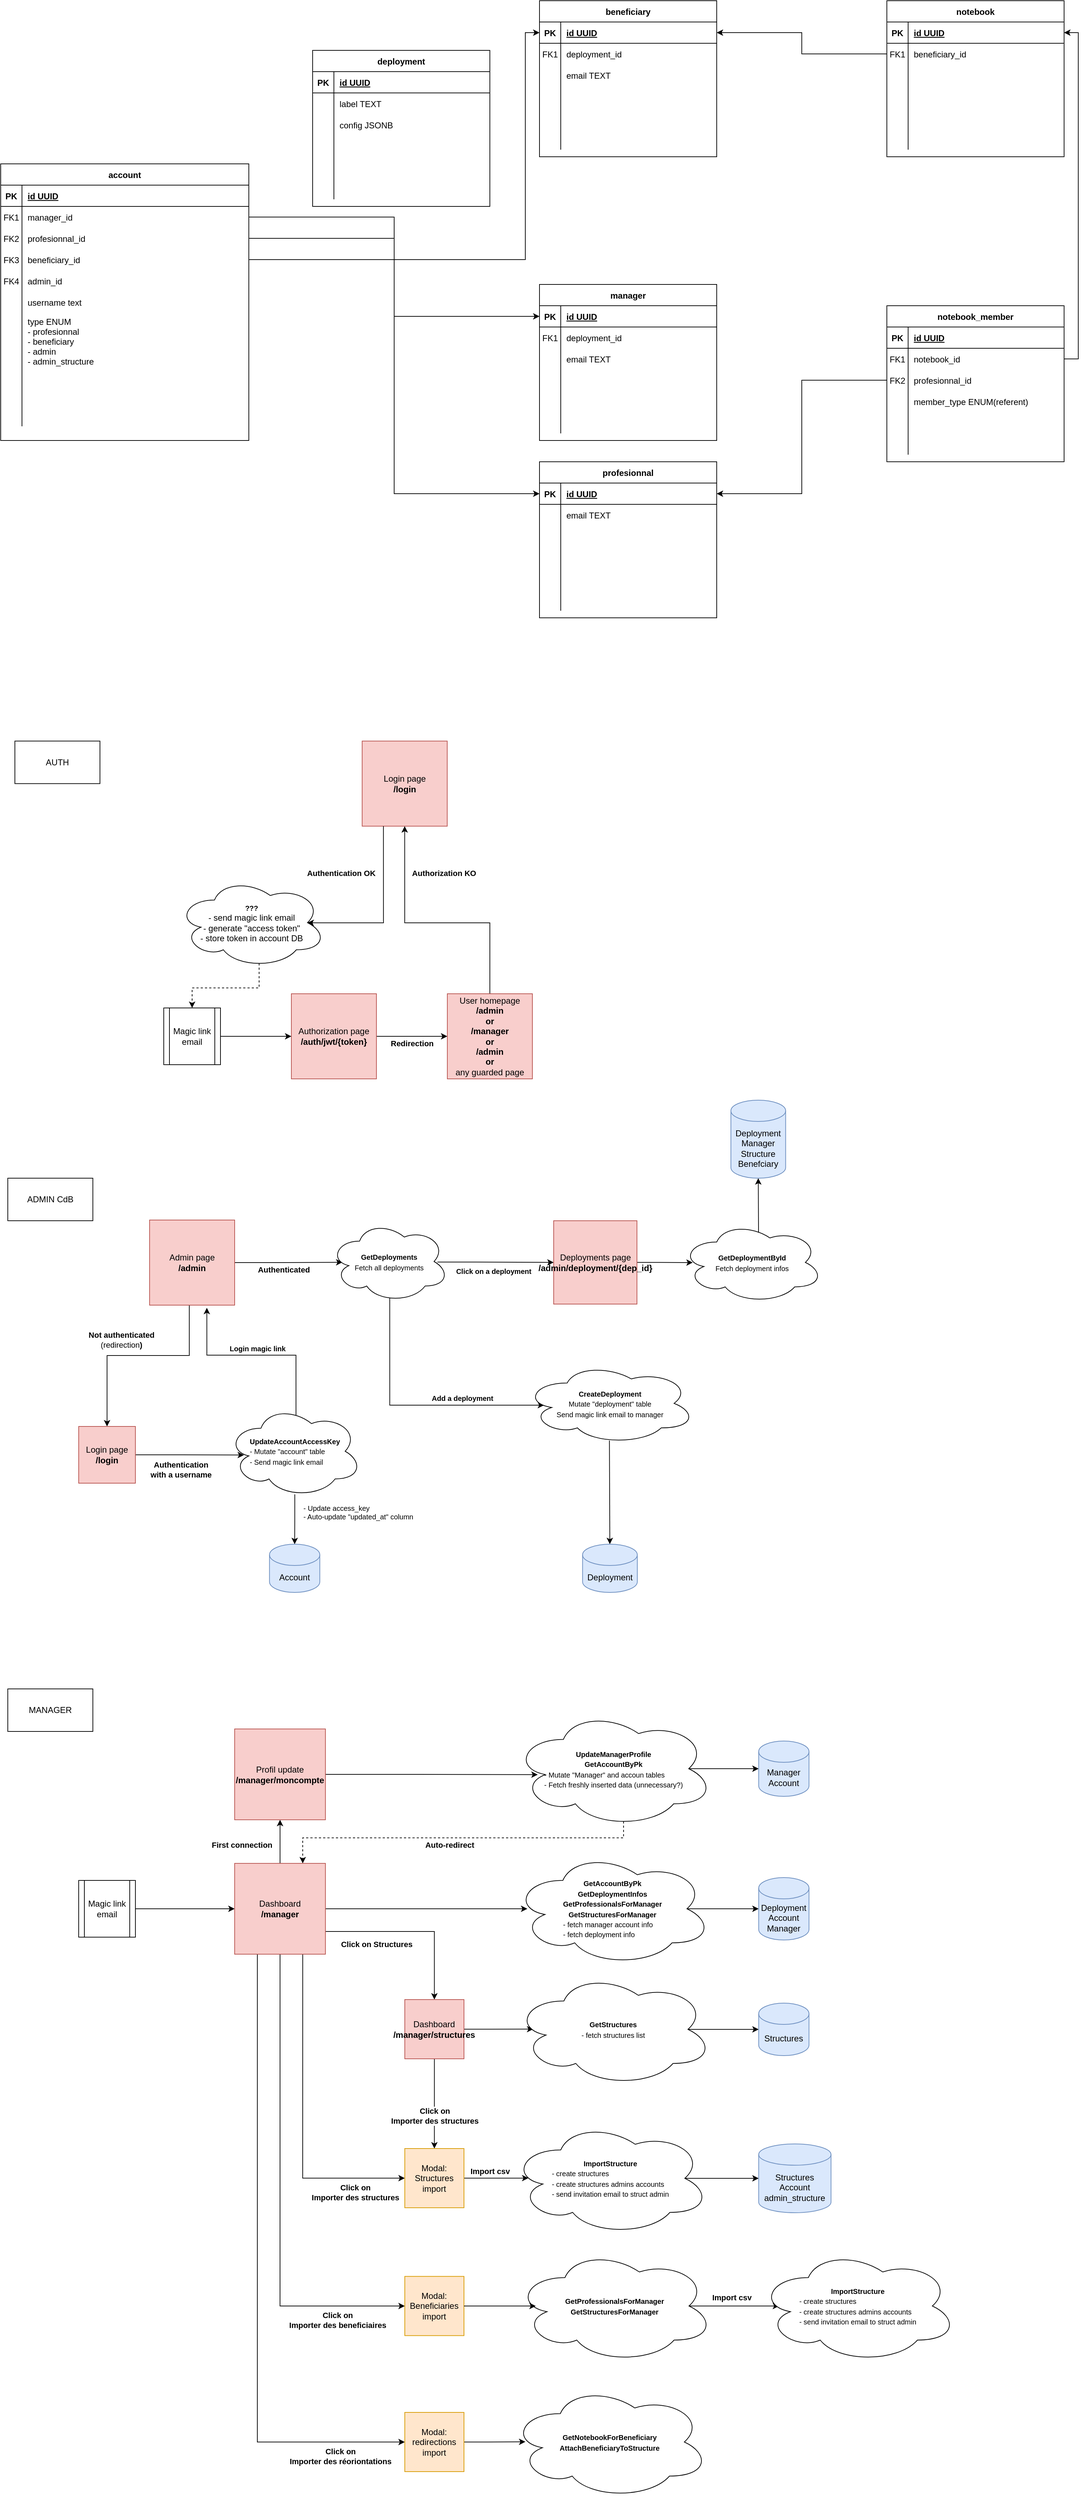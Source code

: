 <mxfile version="16.6.4" type="device"><diagram id="R2lEEEUBdFMjLlhIrx00" name="Page-1"><mxGraphModel dx="1455" dy="2003" grid="1" gridSize="10" guides="1" tooltips="1" connect="1" arrows="1" fold="1" page="1" pageScale="1" pageWidth="850" pageHeight="1100" math="0" shadow="0" extFonts="Permanent Marker^https://fonts.googleapis.com/css?family=Permanent+Marker"><root><mxCell id="0"/><mxCell id="1" parent="0"/><mxCell id="C-vyLk0tnHw3VtMMgP7b-23" value="account" style="shape=table;startSize=30;container=1;collapsible=1;childLayout=tableLayout;fixedRows=1;rowLines=0;fontStyle=1;align=center;resizeLast=1;" parent="1" vertex="1"><mxGeometry x="70" y="-810" width="350" height="390" as="geometry"/></mxCell><mxCell id="C-vyLk0tnHw3VtMMgP7b-24" value="" style="shape=partialRectangle;collapsible=0;dropTarget=0;pointerEvents=0;fillColor=none;points=[[0,0.5],[1,0.5]];portConstraint=eastwest;top=0;left=0;right=0;bottom=1;" parent="C-vyLk0tnHw3VtMMgP7b-23" vertex="1"><mxGeometry y="30" width="350" height="30" as="geometry"/></mxCell><mxCell id="C-vyLk0tnHw3VtMMgP7b-25" value="PK" style="shape=partialRectangle;overflow=hidden;connectable=0;fillColor=none;top=0;left=0;bottom=0;right=0;fontStyle=1;" parent="C-vyLk0tnHw3VtMMgP7b-24" vertex="1"><mxGeometry width="30" height="30" as="geometry"><mxRectangle width="30" height="30" as="alternateBounds"/></mxGeometry></mxCell><mxCell id="C-vyLk0tnHw3VtMMgP7b-26" value="id UUID" style="shape=partialRectangle;overflow=hidden;connectable=0;fillColor=none;top=0;left=0;bottom=0;right=0;align=left;spacingLeft=6;fontStyle=5;" parent="C-vyLk0tnHw3VtMMgP7b-24" vertex="1"><mxGeometry x="30" width="320" height="30" as="geometry"><mxRectangle width="320" height="30" as="alternateBounds"/></mxGeometry></mxCell><mxCell id="C-vyLk0tnHw3VtMMgP7b-27" value="" style="shape=partialRectangle;collapsible=0;dropTarget=0;pointerEvents=0;fillColor=none;points=[[0,0.5],[1,0.5]];portConstraint=eastwest;top=0;left=0;right=0;bottom=0;" parent="C-vyLk0tnHw3VtMMgP7b-23" vertex="1"><mxGeometry y="60" width="350" height="30" as="geometry"/></mxCell><mxCell id="C-vyLk0tnHw3VtMMgP7b-28" value="FK1" style="shape=partialRectangle;overflow=hidden;connectable=0;fillColor=none;top=0;left=0;bottom=0;right=0;" parent="C-vyLk0tnHw3VtMMgP7b-27" vertex="1"><mxGeometry width="30" height="30" as="geometry"><mxRectangle width="30" height="30" as="alternateBounds"/></mxGeometry></mxCell><mxCell id="C-vyLk0tnHw3VtMMgP7b-29" value="manager_id" style="shape=partialRectangle;overflow=hidden;connectable=0;fillColor=none;top=0;left=0;bottom=0;right=0;align=left;spacingLeft=6;" parent="C-vyLk0tnHw3VtMMgP7b-27" vertex="1"><mxGeometry x="30" width="320" height="30" as="geometry"><mxRectangle width="320" height="30" as="alternateBounds"/></mxGeometry></mxCell><mxCell id="tejr8OILe2dR3fvIAUpk-4" value="" style="shape=partialRectangle;collapsible=0;dropTarget=0;pointerEvents=0;fillColor=none;points=[[0,0.5],[1,0.5]];portConstraint=eastwest;top=0;left=0;right=0;bottom=0;" parent="C-vyLk0tnHw3VtMMgP7b-23" vertex="1"><mxGeometry y="90" width="350" height="30" as="geometry"/></mxCell><mxCell id="tejr8OILe2dR3fvIAUpk-5" value="FK2" style="shape=partialRectangle;overflow=hidden;connectable=0;fillColor=none;top=0;left=0;bottom=0;right=0;" parent="tejr8OILe2dR3fvIAUpk-4" vertex="1"><mxGeometry width="30" height="30" as="geometry"><mxRectangle width="30" height="30" as="alternateBounds"/></mxGeometry></mxCell><mxCell id="tejr8OILe2dR3fvIAUpk-6" value="profesionnal_id" style="shape=partialRectangle;overflow=hidden;connectable=0;fillColor=none;top=0;left=0;bottom=0;right=0;align=left;spacingLeft=6;" parent="tejr8OILe2dR3fvIAUpk-4" vertex="1"><mxGeometry x="30" width="320" height="30" as="geometry"><mxRectangle width="320" height="30" as="alternateBounds"/></mxGeometry></mxCell><mxCell id="tejr8OILe2dR3fvIAUpk-7" value="" style="shape=partialRectangle;collapsible=0;dropTarget=0;pointerEvents=0;fillColor=none;points=[[0,0.5],[1,0.5]];portConstraint=eastwest;top=0;left=0;right=0;bottom=0;" parent="C-vyLk0tnHw3VtMMgP7b-23" vertex="1"><mxGeometry y="120" width="350" height="30" as="geometry"/></mxCell><mxCell id="tejr8OILe2dR3fvIAUpk-8" value="FK3" style="shape=partialRectangle;overflow=hidden;connectable=0;fillColor=none;top=0;left=0;bottom=0;right=0;" parent="tejr8OILe2dR3fvIAUpk-7" vertex="1"><mxGeometry width="30" height="30" as="geometry"><mxRectangle width="30" height="30" as="alternateBounds"/></mxGeometry></mxCell><mxCell id="tejr8OILe2dR3fvIAUpk-9" value="beneficiary_id" style="shape=partialRectangle;overflow=hidden;connectable=0;fillColor=none;top=0;left=0;bottom=0;right=0;align=left;spacingLeft=6;" parent="tejr8OILe2dR3fvIAUpk-7" vertex="1"><mxGeometry x="30" width="320" height="30" as="geometry"><mxRectangle width="320" height="30" as="alternateBounds"/></mxGeometry></mxCell><mxCell id="tejr8OILe2dR3fvIAUpk-10" value="" style="shape=partialRectangle;collapsible=0;dropTarget=0;pointerEvents=0;fillColor=none;points=[[0,0.5],[1,0.5]];portConstraint=eastwest;top=0;left=0;right=0;bottom=0;" parent="C-vyLk0tnHw3VtMMgP7b-23" vertex="1"><mxGeometry y="150" width="350" height="30" as="geometry"/></mxCell><mxCell id="tejr8OILe2dR3fvIAUpk-11" value="FK4" style="shape=partialRectangle;overflow=hidden;connectable=0;fillColor=none;top=0;left=0;bottom=0;right=0;" parent="tejr8OILe2dR3fvIAUpk-10" vertex="1"><mxGeometry width="30" height="30" as="geometry"><mxRectangle width="30" height="30" as="alternateBounds"/></mxGeometry></mxCell><mxCell id="tejr8OILe2dR3fvIAUpk-12" value="admin_id" style="shape=partialRectangle;overflow=hidden;connectable=0;fillColor=none;top=0;left=0;bottom=0;right=0;align=left;spacingLeft=6;" parent="tejr8OILe2dR3fvIAUpk-10" vertex="1"><mxGeometry x="30" width="320" height="30" as="geometry"><mxRectangle width="320" height="30" as="alternateBounds"/></mxGeometry></mxCell><mxCell id="tejr8OILe2dR3fvIAUpk-1" value="" style="shape=partialRectangle;collapsible=0;dropTarget=0;pointerEvents=0;fillColor=none;points=[[0,0.5],[1,0.5]];portConstraint=eastwest;top=0;left=0;right=0;bottom=0;" parent="C-vyLk0tnHw3VtMMgP7b-23" vertex="1"><mxGeometry y="180" width="350" height="30" as="geometry"/></mxCell><mxCell id="tejr8OILe2dR3fvIAUpk-2" value="" style="shape=partialRectangle;overflow=hidden;connectable=0;fillColor=none;top=0;left=0;bottom=0;right=0;" parent="tejr8OILe2dR3fvIAUpk-1" vertex="1"><mxGeometry width="30" height="30" as="geometry"><mxRectangle width="30" height="30" as="alternateBounds"/></mxGeometry></mxCell><mxCell id="tejr8OILe2dR3fvIAUpk-3" value="username text" style="shape=partialRectangle;overflow=hidden;connectable=0;fillColor=none;top=0;left=0;bottom=0;right=0;align=left;spacingLeft=6;" parent="tejr8OILe2dR3fvIAUpk-1" vertex="1"><mxGeometry x="30" width="320" height="30" as="geometry"><mxRectangle width="320" height="30" as="alternateBounds"/></mxGeometry></mxCell><mxCell id="tejr8OILe2dR3fvIAUpk-138" value="" style="shape=partialRectangle;collapsible=0;dropTarget=0;pointerEvents=0;fillColor=none;points=[[0,0.5],[1,0.5]];portConstraint=eastwest;top=0;left=0;right=0;bottom=0;" parent="C-vyLk0tnHw3VtMMgP7b-23" vertex="1"><mxGeometry y="210" width="350" height="80" as="geometry"/></mxCell><mxCell id="tejr8OILe2dR3fvIAUpk-139" value="" style="shape=partialRectangle;overflow=hidden;connectable=0;fillColor=none;top=0;left=0;bottom=0;right=0;" parent="tejr8OILe2dR3fvIAUpk-138" vertex="1"><mxGeometry width="30" height="80" as="geometry"><mxRectangle width="30" height="80" as="alternateBounds"/></mxGeometry></mxCell><mxCell id="tejr8OILe2dR3fvIAUpk-140" value="type ENUM&#xA;- profesionnal&#xA;- beneficiary&#xA;- admin&#xA;- admin_structure" style="shape=partialRectangle;overflow=hidden;connectable=0;fillColor=none;top=0;left=0;bottom=0;right=0;align=left;spacingLeft=6;" parent="tejr8OILe2dR3fvIAUpk-138" vertex="1"><mxGeometry x="30" width="320" height="80" as="geometry"><mxRectangle width="320" height="80" as="alternateBounds"/></mxGeometry></mxCell><mxCell id="tejr8OILe2dR3fvIAUpk-144" value="" style="shape=partialRectangle;collapsible=0;dropTarget=0;pointerEvents=0;fillColor=none;points=[[0,0.5],[1,0.5]];portConstraint=eastwest;top=0;left=0;right=0;bottom=0;" parent="C-vyLk0tnHw3VtMMgP7b-23" vertex="1"><mxGeometry y="290" width="350" height="80" as="geometry"/></mxCell><mxCell id="tejr8OILe2dR3fvIAUpk-145" value="" style="shape=partialRectangle;overflow=hidden;connectable=0;fillColor=none;top=0;left=0;bottom=0;right=0;" parent="tejr8OILe2dR3fvIAUpk-144" vertex="1"><mxGeometry width="30" height="80" as="geometry"><mxRectangle width="30" height="80" as="alternateBounds"/></mxGeometry></mxCell><mxCell id="tejr8OILe2dR3fvIAUpk-146" value="" style="shape=partialRectangle;overflow=hidden;connectable=0;fillColor=none;top=0;left=0;bottom=0;right=0;align=left;spacingLeft=6;" parent="tejr8OILe2dR3fvIAUpk-144" vertex="1"><mxGeometry x="30" width="320" height="80" as="geometry"><mxRectangle width="320" height="80" as="alternateBounds"/></mxGeometry></mxCell><mxCell id="tejr8OILe2dR3fvIAUpk-13" value="manager" style="shape=table;startSize=30;container=1;collapsible=1;childLayout=tableLayout;fixedRows=1;rowLines=0;fontStyle=1;align=center;resizeLast=1;" parent="1" vertex="1"><mxGeometry x="830" y="-640" width="250" height="220" as="geometry"/></mxCell><mxCell id="tejr8OILe2dR3fvIAUpk-14" value="" style="shape=partialRectangle;collapsible=0;dropTarget=0;pointerEvents=0;fillColor=none;points=[[0,0.5],[1,0.5]];portConstraint=eastwest;top=0;left=0;right=0;bottom=1;" parent="tejr8OILe2dR3fvIAUpk-13" vertex="1"><mxGeometry y="30" width="250" height="30" as="geometry"/></mxCell><mxCell id="tejr8OILe2dR3fvIAUpk-15" value="PK" style="shape=partialRectangle;overflow=hidden;connectable=0;fillColor=none;top=0;left=0;bottom=0;right=0;fontStyle=1;" parent="tejr8OILe2dR3fvIAUpk-14" vertex="1"><mxGeometry width="30" height="30" as="geometry"><mxRectangle width="30" height="30" as="alternateBounds"/></mxGeometry></mxCell><mxCell id="tejr8OILe2dR3fvIAUpk-16" value="id UUID" style="shape=partialRectangle;overflow=hidden;connectable=0;fillColor=none;top=0;left=0;bottom=0;right=0;align=left;spacingLeft=6;fontStyle=5;" parent="tejr8OILe2dR3fvIAUpk-14" vertex="1"><mxGeometry x="30" width="220" height="30" as="geometry"><mxRectangle width="220" height="30" as="alternateBounds"/></mxGeometry></mxCell><mxCell id="tejr8OILe2dR3fvIAUpk-17" value="" style="shape=partialRectangle;collapsible=0;dropTarget=0;pointerEvents=0;fillColor=none;points=[[0,0.5],[1,0.5]];portConstraint=eastwest;top=0;left=0;right=0;bottom=0;" parent="tejr8OILe2dR3fvIAUpk-13" vertex="1"><mxGeometry y="60" width="250" height="30" as="geometry"/></mxCell><mxCell id="tejr8OILe2dR3fvIAUpk-18" value="FK1" style="shape=partialRectangle;overflow=hidden;connectable=0;fillColor=none;top=0;left=0;bottom=0;right=0;" parent="tejr8OILe2dR3fvIAUpk-17" vertex="1"><mxGeometry width="30" height="30" as="geometry"><mxRectangle width="30" height="30" as="alternateBounds"/></mxGeometry></mxCell><mxCell id="tejr8OILe2dR3fvIAUpk-19" value="deployment_id" style="shape=partialRectangle;overflow=hidden;connectable=0;fillColor=none;top=0;left=0;bottom=0;right=0;align=left;spacingLeft=6;" parent="tejr8OILe2dR3fvIAUpk-17" vertex="1"><mxGeometry x="30" width="220" height="30" as="geometry"><mxRectangle width="220" height="30" as="alternateBounds"/></mxGeometry></mxCell><mxCell id="tejr8OILe2dR3fvIAUpk-20" value="" style="shape=partialRectangle;collapsible=0;dropTarget=0;pointerEvents=0;fillColor=none;points=[[0,0.5],[1,0.5]];portConstraint=eastwest;top=0;left=0;right=0;bottom=0;" parent="tejr8OILe2dR3fvIAUpk-13" vertex="1"><mxGeometry y="90" width="250" height="30" as="geometry"/></mxCell><mxCell id="tejr8OILe2dR3fvIAUpk-21" value="" style="shape=partialRectangle;overflow=hidden;connectable=0;fillColor=none;top=0;left=0;bottom=0;right=0;" parent="tejr8OILe2dR3fvIAUpk-20" vertex="1"><mxGeometry width="30" height="30" as="geometry"><mxRectangle width="30" height="30" as="alternateBounds"/></mxGeometry></mxCell><mxCell id="tejr8OILe2dR3fvIAUpk-22" value="email TEXT" style="shape=partialRectangle;overflow=hidden;connectable=0;fillColor=none;top=0;left=0;bottom=0;right=0;align=left;spacingLeft=6;" parent="tejr8OILe2dR3fvIAUpk-20" vertex="1"><mxGeometry x="30" width="220" height="30" as="geometry"><mxRectangle width="220" height="30" as="alternateBounds"/></mxGeometry></mxCell><mxCell id="tejr8OILe2dR3fvIAUpk-23" value="" style="shape=partialRectangle;collapsible=0;dropTarget=0;pointerEvents=0;fillColor=none;points=[[0,0.5],[1,0.5]];portConstraint=eastwest;top=0;left=0;right=0;bottom=0;" parent="tejr8OILe2dR3fvIAUpk-13" vertex="1"><mxGeometry y="120" width="250" height="30" as="geometry"/></mxCell><mxCell id="tejr8OILe2dR3fvIAUpk-24" value="" style="shape=partialRectangle;overflow=hidden;connectable=0;fillColor=none;top=0;left=0;bottom=0;right=0;" parent="tejr8OILe2dR3fvIAUpk-23" vertex="1"><mxGeometry width="30" height="30" as="geometry"><mxRectangle width="30" height="30" as="alternateBounds"/></mxGeometry></mxCell><mxCell id="tejr8OILe2dR3fvIAUpk-25" value="" style="shape=partialRectangle;overflow=hidden;connectable=0;fillColor=none;top=0;left=0;bottom=0;right=0;align=left;spacingLeft=6;" parent="tejr8OILe2dR3fvIAUpk-23" vertex="1"><mxGeometry x="30" width="220" height="30" as="geometry"><mxRectangle width="220" height="30" as="alternateBounds"/></mxGeometry></mxCell><mxCell id="tejr8OILe2dR3fvIAUpk-26" value="" style="shape=partialRectangle;collapsible=0;dropTarget=0;pointerEvents=0;fillColor=none;points=[[0,0.5],[1,0.5]];portConstraint=eastwest;top=0;left=0;right=0;bottom=0;" parent="tejr8OILe2dR3fvIAUpk-13" vertex="1"><mxGeometry y="150" width="250" height="30" as="geometry"/></mxCell><mxCell id="tejr8OILe2dR3fvIAUpk-27" value="" style="shape=partialRectangle;overflow=hidden;connectable=0;fillColor=none;top=0;left=0;bottom=0;right=0;" parent="tejr8OILe2dR3fvIAUpk-26" vertex="1"><mxGeometry width="30" height="30" as="geometry"><mxRectangle width="30" height="30" as="alternateBounds"/></mxGeometry></mxCell><mxCell id="tejr8OILe2dR3fvIAUpk-28" value="" style="shape=partialRectangle;overflow=hidden;connectable=0;fillColor=none;top=0;left=0;bottom=0;right=0;align=left;spacingLeft=6;" parent="tejr8OILe2dR3fvIAUpk-26" vertex="1"><mxGeometry x="30" width="220" height="30" as="geometry"><mxRectangle width="220" height="30" as="alternateBounds"/></mxGeometry></mxCell><mxCell id="tejr8OILe2dR3fvIAUpk-29" value="" style="shape=partialRectangle;collapsible=0;dropTarget=0;pointerEvents=0;fillColor=none;points=[[0,0.5],[1,0.5]];portConstraint=eastwest;top=0;left=0;right=0;bottom=0;" parent="tejr8OILe2dR3fvIAUpk-13" vertex="1"><mxGeometry y="180" width="250" height="30" as="geometry"/></mxCell><mxCell id="tejr8OILe2dR3fvIAUpk-30" value="" style="shape=partialRectangle;overflow=hidden;connectable=0;fillColor=none;top=0;left=0;bottom=0;right=0;" parent="tejr8OILe2dR3fvIAUpk-29" vertex="1"><mxGeometry width="30" height="30" as="geometry"><mxRectangle width="30" height="30" as="alternateBounds"/></mxGeometry></mxCell><mxCell id="tejr8OILe2dR3fvIAUpk-31" value="" style="shape=partialRectangle;overflow=hidden;connectable=0;fillColor=none;top=0;left=0;bottom=0;right=0;align=left;spacingLeft=6;" parent="tejr8OILe2dR3fvIAUpk-29" vertex="1"><mxGeometry x="30" width="220" height="30" as="geometry"><mxRectangle width="220" height="30" as="alternateBounds"/></mxGeometry></mxCell><mxCell id="tejr8OILe2dR3fvIAUpk-32" style="edgeStyle=orthogonalEdgeStyle;rounded=0;orthogonalLoop=1;jettySize=auto;html=1;entryX=0;entryY=0.5;entryDx=0;entryDy=0;" parent="1" source="C-vyLk0tnHw3VtMMgP7b-27" target="tejr8OILe2dR3fvIAUpk-14" edge="1"><mxGeometry relative="1" as="geometry"/></mxCell><mxCell id="tejr8OILe2dR3fvIAUpk-33" value="beneficiary" style="shape=table;startSize=30;container=1;collapsible=1;childLayout=tableLayout;fixedRows=1;rowLines=0;fontStyle=1;align=center;resizeLast=1;" parent="1" vertex="1"><mxGeometry x="830" y="-1040" width="250" height="220" as="geometry"/></mxCell><mxCell id="tejr8OILe2dR3fvIAUpk-34" value="" style="shape=partialRectangle;collapsible=0;dropTarget=0;pointerEvents=0;fillColor=none;points=[[0,0.5],[1,0.5]];portConstraint=eastwest;top=0;left=0;right=0;bottom=1;" parent="tejr8OILe2dR3fvIAUpk-33" vertex="1"><mxGeometry y="30" width="250" height="30" as="geometry"/></mxCell><mxCell id="tejr8OILe2dR3fvIAUpk-35" value="PK" style="shape=partialRectangle;overflow=hidden;connectable=0;fillColor=none;top=0;left=0;bottom=0;right=0;fontStyle=1;" parent="tejr8OILe2dR3fvIAUpk-34" vertex="1"><mxGeometry width="30" height="30" as="geometry"><mxRectangle width="30" height="30" as="alternateBounds"/></mxGeometry></mxCell><mxCell id="tejr8OILe2dR3fvIAUpk-36" value="id UUID" style="shape=partialRectangle;overflow=hidden;connectable=0;fillColor=none;top=0;left=0;bottom=0;right=0;align=left;spacingLeft=6;fontStyle=5;" parent="tejr8OILe2dR3fvIAUpk-34" vertex="1"><mxGeometry x="30" width="220" height="30" as="geometry"><mxRectangle width="220" height="30" as="alternateBounds"/></mxGeometry></mxCell><mxCell id="tejr8OILe2dR3fvIAUpk-37" value="" style="shape=partialRectangle;collapsible=0;dropTarget=0;pointerEvents=0;fillColor=none;points=[[0,0.5],[1,0.5]];portConstraint=eastwest;top=0;left=0;right=0;bottom=0;" parent="tejr8OILe2dR3fvIAUpk-33" vertex="1"><mxGeometry y="60" width="250" height="30" as="geometry"/></mxCell><mxCell id="tejr8OILe2dR3fvIAUpk-38" value="FK1" style="shape=partialRectangle;overflow=hidden;connectable=0;fillColor=none;top=0;left=0;bottom=0;right=0;" parent="tejr8OILe2dR3fvIAUpk-37" vertex="1"><mxGeometry width="30" height="30" as="geometry"><mxRectangle width="30" height="30" as="alternateBounds"/></mxGeometry></mxCell><mxCell id="tejr8OILe2dR3fvIAUpk-39" value="deployment_id" style="shape=partialRectangle;overflow=hidden;connectable=0;fillColor=none;top=0;left=0;bottom=0;right=0;align=left;spacingLeft=6;" parent="tejr8OILe2dR3fvIAUpk-37" vertex="1"><mxGeometry x="30" width="220" height="30" as="geometry"><mxRectangle width="220" height="30" as="alternateBounds"/></mxGeometry></mxCell><mxCell id="tejr8OILe2dR3fvIAUpk-40" value="" style="shape=partialRectangle;collapsible=0;dropTarget=0;pointerEvents=0;fillColor=none;points=[[0,0.5],[1,0.5]];portConstraint=eastwest;top=0;left=0;right=0;bottom=0;" parent="tejr8OILe2dR3fvIAUpk-33" vertex="1"><mxGeometry y="90" width="250" height="30" as="geometry"/></mxCell><mxCell id="tejr8OILe2dR3fvIAUpk-41" value="" style="shape=partialRectangle;overflow=hidden;connectable=0;fillColor=none;top=0;left=0;bottom=0;right=0;" parent="tejr8OILe2dR3fvIAUpk-40" vertex="1"><mxGeometry width="30" height="30" as="geometry"><mxRectangle width="30" height="30" as="alternateBounds"/></mxGeometry></mxCell><mxCell id="tejr8OILe2dR3fvIAUpk-42" value="email TEXT" style="shape=partialRectangle;overflow=hidden;connectable=0;fillColor=none;top=0;left=0;bottom=0;right=0;align=left;spacingLeft=6;" parent="tejr8OILe2dR3fvIAUpk-40" vertex="1"><mxGeometry x="30" width="220" height="30" as="geometry"><mxRectangle width="220" height="30" as="alternateBounds"/></mxGeometry></mxCell><mxCell id="tejr8OILe2dR3fvIAUpk-43" value="" style="shape=partialRectangle;collapsible=0;dropTarget=0;pointerEvents=0;fillColor=none;points=[[0,0.5],[1,0.5]];portConstraint=eastwest;top=0;left=0;right=0;bottom=0;" parent="tejr8OILe2dR3fvIAUpk-33" vertex="1"><mxGeometry y="120" width="250" height="30" as="geometry"/></mxCell><mxCell id="tejr8OILe2dR3fvIAUpk-44" value="" style="shape=partialRectangle;overflow=hidden;connectable=0;fillColor=none;top=0;left=0;bottom=0;right=0;" parent="tejr8OILe2dR3fvIAUpk-43" vertex="1"><mxGeometry width="30" height="30" as="geometry"><mxRectangle width="30" height="30" as="alternateBounds"/></mxGeometry></mxCell><mxCell id="tejr8OILe2dR3fvIAUpk-45" value="" style="shape=partialRectangle;overflow=hidden;connectable=0;fillColor=none;top=0;left=0;bottom=0;right=0;align=left;spacingLeft=6;" parent="tejr8OILe2dR3fvIAUpk-43" vertex="1"><mxGeometry x="30" width="220" height="30" as="geometry"><mxRectangle width="220" height="30" as="alternateBounds"/></mxGeometry></mxCell><mxCell id="tejr8OILe2dR3fvIAUpk-46" value="" style="shape=partialRectangle;collapsible=0;dropTarget=0;pointerEvents=0;fillColor=none;points=[[0,0.5],[1,0.5]];portConstraint=eastwest;top=0;left=0;right=0;bottom=0;" parent="tejr8OILe2dR3fvIAUpk-33" vertex="1"><mxGeometry y="150" width="250" height="30" as="geometry"/></mxCell><mxCell id="tejr8OILe2dR3fvIAUpk-47" value="" style="shape=partialRectangle;overflow=hidden;connectable=0;fillColor=none;top=0;left=0;bottom=0;right=0;" parent="tejr8OILe2dR3fvIAUpk-46" vertex="1"><mxGeometry width="30" height="30" as="geometry"><mxRectangle width="30" height="30" as="alternateBounds"/></mxGeometry></mxCell><mxCell id="tejr8OILe2dR3fvIAUpk-48" value="" style="shape=partialRectangle;overflow=hidden;connectable=0;fillColor=none;top=0;left=0;bottom=0;right=0;align=left;spacingLeft=6;" parent="tejr8OILe2dR3fvIAUpk-46" vertex="1"><mxGeometry x="30" width="220" height="30" as="geometry"><mxRectangle width="220" height="30" as="alternateBounds"/></mxGeometry></mxCell><mxCell id="tejr8OILe2dR3fvIAUpk-49" value="" style="shape=partialRectangle;collapsible=0;dropTarget=0;pointerEvents=0;fillColor=none;points=[[0,0.5],[1,0.5]];portConstraint=eastwest;top=0;left=0;right=0;bottom=0;" parent="tejr8OILe2dR3fvIAUpk-33" vertex="1"><mxGeometry y="180" width="250" height="30" as="geometry"/></mxCell><mxCell id="tejr8OILe2dR3fvIAUpk-50" value="" style="shape=partialRectangle;overflow=hidden;connectable=0;fillColor=none;top=0;left=0;bottom=0;right=0;" parent="tejr8OILe2dR3fvIAUpk-49" vertex="1"><mxGeometry width="30" height="30" as="geometry"><mxRectangle width="30" height="30" as="alternateBounds"/></mxGeometry></mxCell><mxCell id="tejr8OILe2dR3fvIAUpk-51" value="" style="shape=partialRectangle;overflow=hidden;connectable=0;fillColor=none;top=0;left=0;bottom=0;right=0;align=left;spacingLeft=6;" parent="tejr8OILe2dR3fvIAUpk-49" vertex="1"><mxGeometry x="30" width="220" height="30" as="geometry"><mxRectangle width="220" height="30" as="alternateBounds"/></mxGeometry></mxCell><mxCell id="tejr8OILe2dR3fvIAUpk-52" style="edgeStyle=orthogonalEdgeStyle;rounded=0;orthogonalLoop=1;jettySize=auto;html=1;" parent="1" source="tejr8OILe2dR3fvIAUpk-7" target="tejr8OILe2dR3fvIAUpk-34" edge="1"><mxGeometry relative="1" as="geometry"><Array as="points"><mxPoint x="810" y="-675"/><mxPoint x="810" y="-995"/></Array></mxGeometry></mxCell><mxCell id="tejr8OILe2dR3fvIAUpk-53" value="notebook" style="shape=table;startSize=30;container=1;collapsible=1;childLayout=tableLayout;fixedRows=1;rowLines=0;fontStyle=1;align=center;resizeLast=1;" parent="1" vertex="1"><mxGeometry x="1320" y="-1040" width="250" height="220" as="geometry"/></mxCell><mxCell id="tejr8OILe2dR3fvIAUpk-54" value="" style="shape=partialRectangle;collapsible=0;dropTarget=0;pointerEvents=0;fillColor=none;points=[[0,0.5],[1,0.5]];portConstraint=eastwest;top=0;left=0;right=0;bottom=1;" parent="tejr8OILe2dR3fvIAUpk-53" vertex="1"><mxGeometry y="30" width="250" height="30" as="geometry"/></mxCell><mxCell id="tejr8OILe2dR3fvIAUpk-55" value="PK" style="shape=partialRectangle;overflow=hidden;connectable=0;fillColor=none;top=0;left=0;bottom=0;right=0;fontStyle=1;" parent="tejr8OILe2dR3fvIAUpk-54" vertex="1"><mxGeometry width="30" height="30" as="geometry"><mxRectangle width="30" height="30" as="alternateBounds"/></mxGeometry></mxCell><mxCell id="tejr8OILe2dR3fvIAUpk-56" value="id UUID" style="shape=partialRectangle;overflow=hidden;connectable=0;fillColor=none;top=0;left=0;bottom=0;right=0;align=left;spacingLeft=6;fontStyle=5;" parent="tejr8OILe2dR3fvIAUpk-54" vertex="1"><mxGeometry x="30" width="220" height="30" as="geometry"><mxRectangle width="220" height="30" as="alternateBounds"/></mxGeometry></mxCell><mxCell id="tejr8OILe2dR3fvIAUpk-57" value="" style="shape=partialRectangle;collapsible=0;dropTarget=0;pointerEvents=0;fillColor=none;points=[[0,0.5],[1,0.5]];portConstraint=eastwest;top=0;left=0;right=0;bottom=0;" parent="tejr8OILe2dR3fvIAUpk-53" vertex="1"><mxGeometry y="60" width="250" height="30" as="geometry"/></mxCell><mxCell id="tejr8OILe2dR3fvIAUpk-58" value="FK1" style="shape=partialRectangle;overflow=hidden;connectable=0;fillColor=none;top=0;left=0;bottom=0;right=0;" parent="tejr8OILe2dR3fvIAUpk-57" vertex="1"><mxGeometry width="30" height="30" as="geometry"><mxRectangle width="30" height="30" as="alternateBounds"/></mxGeometry></mxCell><mxCell id="tejr8OILe2dR3fvIAUpk-59" value="beneficiary_id" style="shape=partialRectangle;overflow=hidden;connectable=0;fillColor=none;top=0;left=0;bottom=0;right=0;align=left;spacingLeft=6;" parent="tejr8OILe2dR3fvIAUpk-57" vertex="1"><mxGeometry x="30" width="220" height="30" as="geometry"><mxRectangle width="220" height="30" as="alternateBounds"/></mxGeometry></mxCell><mxCell id="tejr8OILe2dR3fvIAUpk-60" value="" style="shape=partialRectangle;collapsible=0;dropTarget=0;pointerEvents=0;fillColor=none;points=[[0,0.5],[1,0.5]];portConstraint=eastwest;top=0;left=0;right=0;bottom=0;" parent="tejr8OILe2dR3fvIAUpk-53" vertex="1"><mxGeometry y="90" width="250" height="30" as="geometry"/></mxCell><mxCell id="tejr8OILe2dR3fvIAUpk-61" value="" style="shape=partialRectangle;overflow=hidden;connectable=0;fillColor=none;top=0;left=0;bottom=0;right=0;" parent="tejr8OILe2dR3fvIAUpk-60" vertex="1"><mxGeometry width="30" height="30" as="geometry"><mxRectangle width="30" height="30" as="alternateBounds"/></mxGeometry></mxCell><mxCell id="tejr8OILe2dR3fvIAUpk-62" value="" style="shape=partialRectangle;overflow=hidden;connectable=0;fillColor=none;top=0;left=0;bottom=0;right=0;align=left;spacingLeft=6;" parent="tejr8OILe2dR3fvIAUpk-60" vertex="1"><mxGeometry x="30" width="220" height="30" as="geometry"><mxRectangle width="220" height="30" as="alternateBounds"/></mxGeometry></mxCell><mxCell id="tejr8OILe2dR3fvIAUpk-63" value="" style="shape=partialRectangle;collapsible=0;dropTarget=0;pointerEvents=0;fillColor=none;points=[[0,0.5],[1,0.5]];portConstraint=eastwest;top=0;left=0;right=0;bottom=0;" parent="tejr8OILe2dR3fvIAUpk-53" vertex="1"><mxGeometry y="120" width="250" height="30" as="geometry"/></mxCell><mxCell id="tejr8OILe2dR3fvIAUpk-64" value="" style="shape=partialRectangle;overflow=hidden;connectable=0;fillColor=none;top=0;left=0;bottom=0;right=0;" parent="tejr8OILe2dR3fvIAUpk-63" vertex="1"><mxGeometry width="30" height="30" as="geometry"><mxRectangle width="30" height="30" as="alternateBounds"/></mxGeometry></mxCell><mxCell id="tejr8OILe2dR3fvIAUpk-65" value="" style="shape=partialRectangle;overflow=hidden;connectable=0;fillColor=none;top=0;left=0;bottom=0;right=0;align=left;spacingLeft=6;" parent="tejr8OILe2dR3fvIAUpk-63" vertex="1"><mxGeometry x="30" width="220" height="30" as="geometry"><mxRectangle width="220" height="30" as="alternateBounds"/></mxGeometry></mxCell><mxCell id="tejr8OILe2dR3fvIAUpk-66" value="" style="shape=partialRectangle;collapsible=0;dropTarget=0;pointerEvents=0;fillColor=none;points=[[0,0.5],[1,0.5]];portConstraint=eastwest;top=0;left=0;right=0;bottom=0;" parent="tejr8OILe2dR3fvIAUpk-53" vertex="1"><mxGeometry y="150" width="250" height="30" as="geometry"/></mxCell><mxCell id="tejr8OILe2dR3fvIAUpk-67" value="" style="shape=partialRectangle;overflow=hidden;connectable=0;fillColor=none;top=0;left=0;bottom=0;right=0;" parent="tejr8OILe2dR3fvIAUpk-66" vertex="1"><mxGeometry width="30" height="30" as="geometry"><mxRectangle width="30" height="30" as="alternateBounds"/></mxGeometry></mxCell><mxCell id="tejr8OILe2dR3fvIAUpk-68" value="" style="shape=partialRectangle;overflow=hidden;connectable=0;fillColor=none;top=0;left=0;bottom=0;right=0;align=left;spacingLeft=6;" parent="tejr8OILe2dR3fvIAUpk-66" vertex="1"><mxGeometry x="30" width="220" height="30" as="geometry"><mxRectangle width="220" height="30" as="alternateBounds"/></mxGeometry></mxCell><mxCell id="tejr8OILe2dR3fvIAUpk-69" value="" style="shape=partialRectangle;collapsible=0;dropTarget=0;pointerEvents=0;fillColor=none;points=[[0,0.5],[1,0.5]];portConstraint=eastwest;top=0;left=0;right=0;bottom=0;" parent="tejr8OILe2dR3fvIAUpk-53" vertex="1"><mxGeometry y="180" width="250" height="30" as="geometry"/></mxCell><mxCell id="tejr8OILe2dR3fvIAUpk-70" value="" style="shape=partialRectangle;overflow=hidden;connectable=0;fillColor=none;top=0;left=0;bottom=0;right=0;" parent="tejr8OILe2dR3fvIAUpk-69" vertex="1"><mxGeometry width="30" height="30" as="geometry"><mxRectangle width="30" height="30" as="alternateBounds"/></mxGeometry></mxCell><mxCell id="tejr8OILe2dR3fvIAUpk-71" value="" style="shape=partialRectangle;overflow=hidden;connectable=0;fillColor=none;top=0;left=0;bottom=0;right=0;align=left;spacingLeft=6;" parent="tejr8OILe2dR3fvIAUpk-69" vertex="1"><mxGeometry x="30" width="220" height="30" as="geometry"><mxRectangle width="220" height="30" as="alternateBounds"/></mxGeometry></mxCell><mxCell id="tejr8OILe2dR3fvIAUpk-73" value="profesionnal" style="shape=table;startSize=30;container=1;collapsible=1;childLayout=tableLayout;fixedRows=1;rowLines=0;fontStyle=1;align=center;resizeLast=1;" parent="1" vertex="1"><mxGeometry x="830" y="-390" width="250" height="220" as="geometry"/></mxCell><mxCell id="tejr8OILe2dR3fvIAUpk-74" value="" style="shape=partialRectangle;collapsible=0;dropTarget=0;pointerEvents=0;fillColor=none;points=[[0,0.5],[1,0.5]];portConstraint=eastwest;top=0;left=0;right=0;bottom=1;" parent="tejr8OILe2dR3fvIAUpk-73" vertex="1"><mxGeometry y="30" width="250" height="30" as="geometry"/></mxCell><mxCell id="tejr8OILe2dR3fvIAUpk-75" value="PK" style="shape=partialRectangle;overflow=hidden;connectable=0;fillColor=none;top=0;left=0;bottom=0;right=0;fontStyle=1;" parent="tejr8OILe2dR3fvIAUpk-74" vertex="1"><mxGeometry width="30" height="30" as="geometry"><mxRectangle width="30" height="30" as="alternateBounds"/></mxGeometry></mxCell><mxCell id="tejr8OILe2dR3fvIAUpk-76" value="id UUID" style="shape=partialRectangle;overflow=hidden;connectable=0;fillColor=none;top=0;left=0;bottom=0;right=0;align=left;spacingLeft=6;fontStyle=5;" parent="tejr8OILe2dR3fvIAUpk-74" vertex="1"><mxGeometry x="30" width="220" height="30" as="geometry"><mxRectangle width="220" height="30" as="alternateBounds"/></mxGeometry></mxCell><mxCell id="tejr8OILe2dR3fvIAUpk-77" value="" style="shape=partialRectangle;collapsible=0;dropTarget=0;pointerEvents=0;fillColor=none;points=[[0,0.5],[1,0.5]];portConstraint=eastwest;top=0;left=0;right=0;bottom=0;" parent="tejr8OILe2dR3fvIAUpk-73" vertex="1"><mxGeometry y="60" width="250" height="30" as="geometry"/></mxCell><mxCell id="tejr8OILe2dR3fvIAUpk-78" value="" style="shape=partialRectangle;overflow=hidden;connectable=0;fillColor=none;top=0;left=0;bottom=0;right=0;" parent="tejr8OILe2dR3fvIAUpk-77" vertex="1"><mxGeometry width="30" height="30" as="geometry"><mxRectangle width="30" height="30" as="alternateBounds"/></mxGeometry></mxCell><mxCell id="tejr8OILe2dR3fvIAUpk-79" value="email TEXT" style="shape=partialRectangle;overflow=hidden;connectable=0;fillColor=none;top=0;left=0;bottom=0;right=0;align=left;spacingLeft=6;" parent="tejr8OILe2dR3fvIAUpk-77" vertex="1"><mxGeometry x="30" width="220" height="30" as="geometry"><mxRectangle width="220" height="30" as="alternateBounds"/></mxGeometry></mxCell><mxCell id="tejr8OILe2dR3fvIAUpk-80" value="" style="shape=partialRectangle;collapsible=0;dropTarget=0;pointerEvents=0;fillColor=none;points=[[0,0.5],[1,0.5]];portConstraint=eastwest;top=0;left=0;right=0;bottom=0;" parent="tejr8OILe2dR3fvIAUpk-73" vertex="1"><mxGeometry y="90" width="250" height="30" as="geometry"/></mxCell><mxCell id="tejr8OILe2dR3fvIAUpk-81" value="" style="shape=partialRectangle;overflow=hidden;connectable=0;fillColor=none;top=0;left=0;bottom=0;right=0;" parent="tejr8OILe2dR3fvIAUpk-80" vertex="1"><mxGeometry width="30" height="30" as="geometry"><mxRectangle width="30" height="30" as="alternateBounds"/></mxGeometry></mxCell><mxCell id="tejr8OILe2dR3fvIAUpk-82" value="" style="shape=partialRectangle;overflow=hidden;connectable=0;fillColor=none;top=0;left=0;bottom=0;right=0;align=left;spacingLeft=6;" parent="tejr8OILe2dR3fvIAUpk-80" vertex="1"><mxGeometry x="30" width="220" height="30" as="geometry"><mxRectangle width="220" height="30" as="alternateBounds"/></mxGeometry></mxCell><mxCell id="tejr8OILe2dR3fvIAUpk-83" value="" style="shape=partialRectangle;collapsible=0;dropTarget=0;pointerEvents=0;fillColor=none;points=[[0,0.5],[1,0.5]];portConstraint=eastwest;top=0;left=0;right=0;bottom=0;" parent="tejr8OILe2dR3fvIAUpk-73" vertex="1"><mxGeometry y="120" width="250" height="30" as="geometry"/></mxCell><mxCell id="tejr8OILe2dR3fvIAUpk-84" value="" style="shape=partialRectangle;overflow=hidden;connectable=0;fillColor=none;top=0;left=0;bottom=0;right=0;" parent="tejr8OILe2dR3fvIAUpk-83" vertex="1"><mxGeometry width="30" height="30" as="geometry"><mxRectangle width="30" height="30" as="alternateBounds"/></mxGeometry></mxCell><mxCell id="tejr8OILe2dR3fvIAUpk-85" value="" style="shape=partialRectangle;overflow=hidden;connectable=0;fillColor=none;top=0;left=0;bottom=0;right=0;align=left;spacingLeft=6;" parent="tejr8OILe2dR3fvIAUpk-83" vertex="1"><mxGeometry x="30" width="220" height="30" as="geometry"><mxRectangle width="220" height="30" as="alternateBounds"/></mxGeometry></mxCell><mxCell id="tejr8OILe2dR3fvIAUpk-86" value="" style="shape=partialRectangle;collapsible=0;dropTarget=0;pointerEvents=0;fillColor=none;points=[[0,0.5],[1,0.5]];portConstraint=eastwest;top=0;left=0;right=0;bottom=0;" parent="tejr8OILe2dR3fvIAUpk-73" vertex="1"><mxGeometry y="150" width="250" height="30" as="geometry"/></mxCell><mxCell id="tejr8OILe2dR3fvIAUpk-87" value="" style="shape=partialRectangle;overflow=hidden;connectable=0;fillColor=none;top=0;left=0;bottom=0;right=0;" parent="tejr8OILe2dR3fvIAUpk-86" vertex="1"><mxGeometry width="30" height="30" as="geometry"><mxRectangle width="30" height="30" as="alternateBounds"/></mxGeometry></mxCell><mxCell id="tejr8OILe2dR3fvIAUpk-88" value="" style="shape=partialRectangle;overflow=hidden;connectable=0;fillColor=none;top=0;left=0;bottom=0;right=0;align=left;spacingLeft=6;" parent="tejr8OILe2dR3fvIAUpk-86" vertex="1"><mxGeometry x="30" width="220" height="30" as="geometry"><mxRectangle width="220" height="30" as="alternateBounds"/></mxGeometry></mxCell><mxCell id="tejr8OILe2dR3fvIAUpk-89" value="" style="shape=partialRectangle;collapsible=0;dropTarget=0;pointerEvents=0;fillColor=none;points=[[0,0.5],[1,0.5]];portConstraint=eastwest;top=0;left=0;right=0;bottom=0;" parent="tejr8OILe2dR3fvIAUpk-73" vertex="1"><mxGeometry y="180" width="250" height="30" as="geometry"/></mxCell><mxCell id="tejr8OILe2dR3fvIAUpk-90" value="" style="shape=partialRectangle;overflow=hidden;connectable=0;fillColor=none;top=0;left=0;bottom=0;right=0;" parent="tejr8OILe2dR3fvIAUpk-89" vertex="1"><mxGeometry width="30" height="30" as="geometry"><mxRectangle width="30" height="30" as="alternateBounds"/></mxGeometry></mxCell><mxCell id="tejr8OILe2dR3fvIAUpk-91" value="" style="shape=partialRectangle;overflow=hidden;connectable=0;fillColor=none;top=0;left=0;bottom=0;right=0;align=left;spacingLeft=6;" parent="tejr8OILe2dR3fvIAUpk-89" vertex="1"><mxGeometry x="30" width="220" height="30" as="geometry"><mxRectangle width="220" height="30" as="alternateBounds"/></mxGeometry></mxCell><mxCell id="tejr8OILe2dR3fvIAUpk-92" value="notebook_member" style="shape=table;startSize=30;container=1;collapsible=1;childLayout=tableLayout;fixedRows=1;rowLines=0;fontStyle=1;align=center;resizeLast=1;" parent="1" vertex="1"><mxGeometry x="1320" y="-610" width="250" height="220" as="geometry"/></mxCell><mxCell id="tejr8OILe2dR3fvIAUpk-93" value="" style="shape=partialRectangle;collapsible=0;dropTarget=0;pointerEvents=0;fillColor=none;points=[[0,0.5],[1,0.5]];portConstraint=eastwest;top=0;left=0;right=0;bottom=1;" parent="tejr8OILe2dR3fvIAUpk-92" vertex="1"><mxGeometry y="30" width="250" height="30" as="geometry"/></mxCell><mxCell id="tejr8OILe2dR3fvIAUpk-94" value="PK" style="shape=partialRectangle;overflow=hidden;connectable=0;fillColor=none;top=0;left=0;bottom=0;right=0;fontStyle=1;" parent="tejr8OILe2dR3fvIAUpk-93" vertex="1"><mxGeometry width="30" height="30" as="geometry"><mxRectangle width="30" height="30" as="alternateBounds"/></mxGeometry></mxCell><mxCell id="tejr8OILe2dR3fvIAUpk-95" value="id UUID" style="shape=partialRectangle;overflow=hidden;connectable=0;fillColor=none;top=0;left=0;bottom=0;right=0;align=left;spacingLeft=6;fontStyle=5;" parent="tejr8OILe2dR3fvIAUpk-93" vertex="1"><mxGeometry x="30" width="220" height="30" as="geometry"><mxRectangle width="220" height="30" as="alternateBounds"/></mxGeometry></mxCell><mxCell id="tejr8OILe2dR3fvIAUpk-96" value="" style="shape=partialRectangle;collapsible=0;dropTarget=0;pointerEvents=0;fillColor=none;points=[[0,0.5],[1,0.5]];portConstraint=eastwest;top=0;left=0;right=0;bottom=0;" parent="tejr8OILe2dR3fvIAUpk-92" vertex="1"><mxGeometry y="60" width="250" height="30" as="geometry"/></mxCell><mxCell id="tejr8OILe2dR3fvIAUpk-97" value="FK1" style="shape=partialRectangle;overflow=hidden;connectable=0;fillColor=none;top=0;left=0;bottom=0;right=0;" parent="tejr8OILe2dR3fvIAUpk-96" vertex="1"><mxGeometry width="30" height="30" as="geometry"><mxRectangle width="30" height="30" as="alternateBounds"/></mxGeometry></mxCell><mxCell id="tejr8OILe2dR3fvIAUpk-98" value="notebook_id" style="shape=partialRectangle;overflow=hidden;connectable=0;fillColor=none;top=0;left=0;bottom=0;right=0;align=left;spacingLeft=6;" parent="tejr8OILe2dR3fvIAUpk-96" vertex="1"><mxGeometry x="30" width="220" height="30" as="geometry"><mxRectangle width="220" height="30" as="alternateBounds"/></mxGeometry></mxCell><mxCell id="tejr8OILe2dR3fvIAUpk-99" value="" style="shape=partialRectangle;collapsible=0;dropTarget=0;pointerEvents=0;fillColor=none;points=[[0,0.5],[1,0.5]];portConstraint=eastwest;top=0;left=0;right=0;bottom=0;" parent="tejr8OILe2dR3fvIAUpk-92" vertex="1"><mxGeometry y="90" width="250" height="30" as="geometry"/></mxCell><mxCell id="tejr8OILe2dR3fvIAUpk-100" value="FK2" style="shape=partialRectangle;overflow=hidden;connectable=0;fillColor=none;top=0;left=0;bottom=0;right=0;" parent="tejr8OILe2dR3fvIAUpk-99" vertex="1"><mxGeometry width="30" height="30" as="geometry"><mxRectangle width="30" height="30" as="alternateBounds"/></mxGeometry></mxCell><mxCell id="tejr8OILe2dR3fvIAUpk-101" value="profesionnal_id" style="shape=partialRectangle;overflow=hidden;connectable=0;fillColor=none;top=0;left=0;bottom=0;right=0;align=left;spacingLeft=6;" parent="tejr8OILe2dR3fvIAUpk-99" vertex="1"><mxGeometry x="30" width="220" height="30" as="geometry"><mxRectangle width="220" height="30" as="alternateBounds"/></mxGeometry></mxCell><mxCell id="tejr8OILe2dR3fvIAUpk-102" value="" style="shape=partialRectangle;collapsible=0;dropTarget=0;pointerEvents=0;fillColor=none;points=[[0,0.5],[1,0.5]];portConstraint=eastwest;top=0;left=0;right=0;bottom=0;" parent="tejr8OILe2dR3fvIAUpk-92" vertex="1"><mxGeometry y="120" width="250" height="30" as="geometry"/></mxCell><mxCell id="tejr8OILe2dR3fvIAUpk-103" value="" style="shape=partialRectangle;overflow=hidden;connectable=0;fillColor=none;top=0;left=0;bottom=0;right=0;" parent="tejr8OILe2dR3fvIAUpk-102" vertex="1"><mxGeometry width="30" height="30" as="geometry"><mxRectangle width="30" height="30" as="alternateBounds"/></mxGeometry></mxCell><mxCell id="tejr8OILe2dR3fvIAUpk-104" value="member_type ENUM(referent)" style="shape=partialRectangle;overflow=hidden;connectable=0;fillColor=none;top=0;left=0;bottom=0;right=0;align=left;spacingLeft=6;" parent="tejr8OILe2dR3fvIAUpk-102" vertex="1"><mxGeometry x="30" width="220" height="30" as="geometry"><mxRectangle width="220" height="30" as="alternateBounds"/></mxGeometry></mxCell><mxCell id="tejr8OILe2dR3fvIAUpk-105" value="" style="shape=partialRectangle;collapsible=0;dropTarget=0;pointerEvents=0;fillColor=none;points=[[0,0.5],[1,0.5]];portConstraint=eastwest;top=0;left=0;right=0;bottom=0;" parent="tejr8OILe2dR3fvIAUpk-92" vertex="1"><mxGeometry y="150" width="250" height="30" as="geometry"/></mxCell><mxCell id="tejr8OILe2dR3fvIAUpk-106" value="" style="shape=partialRectangle;overflow=hidden;connectable=0;fillColor=none;top=0;left=0;bottom=0;right=0;" parent="tejr8OILe2dR3fvIAUpk-105" vertex="1"><mxGeometry width="30" height="30" as="geometry"><mxRectangle width="30" height="30" as="alternateBounds"/></mxGeometry></mxCell><mxCell id="tejr8OILe2dR3fvIAUpk-107" value="" style="shape=partialRectangle;overflow=hidden;connectable=0;fillColor=none;top=0;left=0;bottom=0;right=0;align=left;spacingLeft=6;" parent="tejr8OILe2dR3fvIAUpk-105" vertex="1"><mxGeometry x="30" width="220" height="30" as="geometry"><mxRectangle width="220" height="30" as="alternateBounds"/></mxGeometry></mxCell><mxCell id="tejr8OILe2dR3fvIAUpk-108" value="" style="shape=partialRectangle;collapsible=0;dropTarget=0;pointerEvents=0;fillColor=none;points=[[0,0.5],[1,0.5]];portConstraint=eastwest;top=0;left=0;right=0;bottom=0;" parent="tejr8OILe2dR3fvIAUpk-92" vertex="1"><mxGeometry y="180" width="250" height="30" as="geometry"/></mxCell><mxCell id="tejr8OILe2dR3fvIAUpk-109" value="" style="shape=partialRectangle;overflow=hidden;connectable=0;fillColor=none;top=0;left=0;bottom=0;right=0;" parent="tejr8OILe2dR3fvIAUpk-108" vertex="1"><mxGeometry width="30" height="30" as="geometry"><mxRectangle width="30" height="30" as="alternateBounds"/></mxGeometry></mxCell><mxCell id="tejr8OILe2dR3fvIAUpk-110" value="" style="shape=partialRectangle;overflow=hidden;connectable=0;fillColor=none;top=0;left=0;bottom=0;right=0;align=left;spacingLeft=6;" parent="tejr8OILe2dR3fvIAUpk-108" vertex="1"><mxGeometry x="30" width="220" height="30" as="geometry"><mxRectangle width="220" height="30" as="alternateBounds"/></mxGeometry></mxCell><mxCell id="tejr8OILe2dR3fvIAUpk-111" style="edgeStyle=orthogonalEdgeStyle;rounded=0;orthogonalLoop=1;jettySize=auto;html=1;exitX=0;exitY=0.5;exitDx=0;exitDy=0;entryX=1;entryY=0.5;entryDx=0;entryDy=0;startArrow=none;startFill=0;" parent="1" source="tejr8OILe2dR3fvIAUpk-99" target="tejr8OILe2dR3fvIAUpk-74" edge="1"><mxGeometry relative="1" as="geometry"/></mxCell><mxCell id="tejr8OILe2dR3fvIAUpk-113" style="edgeStyle=orthogonalEdgeStyle;rounded=0;orthogonalLoop=1;jettySize=auto;html=1;exitX=1;exitY=0.5;exitDx=0;exitDy=0;entryX=0;entryY=0.5;entryDx=0;entryDy=0;startArrow=none;startFill=0;" parent="1" source="tejr8OILe2dR3fvIAUpk-4" target="tejr8OILe2dR3fvIAUpk-74" edge="1"><mxGeometry relative="1" as="geometry"/></mxCell><mxCell id="tejr8OILe2dR3fvIAUpk-117" style="edgeStyle=orthogonalEdgeStyle;rounded=0;orthogonalLoop=1;jettySize=auto;html=1;exitX=1;exitY=0.5;exitDx=0;exitDy=0;entryX=1;entryY=0.5;entryDx=0;entryDy=0;startArrow=none;startFill=0;" parent="1" source="tejr8OILe2dR3fvIAUpk-96" target="tejr8OILe2dR3fvIAUpk-54" edge="1"><mxGeometry relative="1" as="geometry"/></mxCell><mxCell id="tejr8OILe2dR3fvIAUpk-118" style="edgeStyle=orthogonalEdgeStyle;rounded=0;orthogonalLoop=1;jettySize=auto;html=1;exitX=0;exitY=0.5;exitDx=0;exitDy=0;startArrow=none;startFill=0;" parent="1" source="tejr8OILe2dR3fvIAUpk-57" target="tejr8OILe2dR3fvIAUpk-34" edge="1"><mxGeometry relative="1" as="geometry"/></mxCell><mxCell id="tejr8OILe2dR3fvIAUpk-119" value="deployment" style="shape=table;startSize=30;container=1;collapsible=1;childLayout=tableLayout;fixedRows=1;rowLines=0;fontStyle=1;align=center;resizeLast=1;" parent="1" vertex="1"><mxGeometry x="510" y="-970" width="250" height="220" as="geometry"/></mxCell><mxCell id="tejr8OILe2dR3fvIAUpk-120" value="" style="shape=partialRectangle;collapsible=0;dropTarget=0;pointerEvents=0;fillColor=none;points=[[0,0.5],[1,0.5]];portConstraint=eastwest;top=0;left=0;right=0;bottom=1;" parent="tejr8OILe2dR3fvIAUpk-119" vertex="1"><mxGeometry y="30" width="250" height="30" as="geometry"/></mxCell><mxCell id="tejr8OILe2dR3fvIAUpk-121" value="PK" style="shape=partialRectangle;overflow=hidden;connectable=0;fillColor=none;top=0;left=0;bottom=0;right=0;fontStyle=1;" parent="tejr8OILe2dR3fvIAUpk-120" vertex="1"><mxGeometry width="30" height="30" as="geometry"><mxRectangle width="30" height="30" as="alternateBounds"/></mxGeometry></mxCell><mxCell id="tejr8OILe2dR3fvIAUpk-122" value="id UUID" style="shape=partialRectangle;overflow=hidden;connectable=0;fillColor=none;top=0;left=0;bottom=0;right=0;align=left;spacingLeft=6;fontStyle=5;" parent="tejr8OILe2dR3fvIAUpk-120" vertex="1"><mxGeometry x="30" width="220" height="30" as="geometry"><mxRectangle width="220" height="30" as="alternateBounds"/></mxGeometry></mxCell><mxCell id="tejr8OILe2dR3fvIAUpk-123" value="" style="shape=partialRectangle;collapsible=0;dropTarget=0;pointerEvents=0;fillColor=none;points=[[0,0.5],[1,0.5]];portConstraint=eastwest;top=0;left=0;right=0;bottom=0;" parent="tejr8OILe2dR3fvIAUpk-119" vertex="1"><mxGeometry y="60" width="250" height="30" as="geometry"/></mxCell><mxCell id="tejr8OILe2dR3fvIAUpk-124" value="" style="shape=partialRectangle;overflow=hidden;connectable=0;fillColor=none;top=0;left=0;bottom=0;right=0;" parent="tejr8OILe2dR3fvIAUpk-123" vertex="1"><mxGeometry width="30" height="30" as="geometry"><mxRectangle width="30" height="30" as="alternateBounds"/></mxGeometry></mxCell><mxCell id="tejr8OILe2dR3fvIAUpk-125" value="label TEXT" style="shape=partialRectangle;overflow=hidden;connectable=0;fillColor=none;top=0;left=0;bottom=0;right=0;align=left;spacingLeft=6;" parent="tejr8OILe2dR3fvIAUpk-123" vertex="1"><mxGeometry x="30" width="220" height="30" as="geometry"><mxRectangle width="220" height="30" as="alternateBounds"/></mxGeometry></mxCell><mxCell id="tejr8OILe2dR3fvIAUpk-126" value="" style="shape=partialRectangle;collapsible=0;dropTarget=0;pointerEvents=0;fillColor=none;points=[[0,0.5],[1,0.5]];portConstraint=eastwest;top=0;left=0;right=0;bottom=0;" parent="tejr8OILe2dR3fvIAUpk-119" vertex="1"><mxGeometry y="90" width="250" height="30" as="geometry"/></mxCell><mxCell id="tejr8OILe2dR3fvIAUpk-127" value="" style="shape=partialRectangle;overflow=hidden;connectable=0;fillColor=none;top=0;left=0;bottom=0;right=0;" parent="tejr8OILe2dR3fvIAUpk-126" vertex="1"><mxGeometry width="30" height="30" as="geometry"><mxRectangle width="30" height="30" as="alternateBounds"/></mxGeometry></mxCell><mxCell id="tejr8OILe2dR3fvIAUpk-128" value="config JSONB" style="shape=partialRectangle;overflow=hidden;connectable=0;fillColor=none;top=0;left=0;bottom=0;right=0;align=left;spacingLeft=6;" parent="tejr8OILe2dR3fvIAUpk-126" vertex="1"><mxGeometry x="30" width="220" height="30" as="geometry"><mxRectangle width="220" height="30" as="alternateBounds"/></mxGeometry></mxCell><mxCell id="tejr8OILe2dR3fvIAUpk-129" value="" style="shape=partialRectangle;collapsible=0;dropTarget=0;pointerEvents=0;fillColor=none;points=[[0,0.5],[1,0.5]];portConstraint=eastwest;top=0;left=0;right=0;bottom=0;" parent="tejr8OILe2dR3fvIAUpk-119" vertex="1"><mxGeometry y="120" width="250" height="30" as="geometry"/></mxCell><mxCell id="tejr8OILe2dR3fvIAUpk-130" value="" style="shape=partialRectangle;overflow=hidden;connectable=0;fillColor=none;top=0;left=0;bottom=0;right=0;" parent="tejr8OILe2dR3fvIAUpk-129" vertex="1"><mxGeometry width="30" height="30" as="geometry"><mxRectangle width="30" height="30" as="alternateBounds"/></mxGeometry></mxCell><mxCell id="tejr8OILe2dR3fvIAUpk-131" value="" style="shape=partialRectangle;overflow=hidden;connectable=0;fillColor=none;top=0;left=0;bottom=0;right=0;align=left;spacingLeft=6;" parent="tejr8OILe2dR3fvIAUpk-129" vertex="1"><mxGeometry x="30" width="220" height="30" as="geometry"><mxRectangle width="220" height="30" as="alternateBounds"/></mxGeometry></mxCell><mxCell id="tejr8OILe2dR3fvIAUpk-132" value="" style="shape=partialRectangle;collapsible=0;dropTarget=0;pointerEvents=0;fillColor=none;points=[[0,0.5],[1,0.5]];portConstraint=eastwest;top=0;left=0;right=0;bottom=0;" parent="tejr8OILe2dR3fvIAUpk-119" vertex="1"><mxGeometry y="150" width="250" height="30" as="geometry"/></mxCell><mxCell id="tejr8OILe2dR3fvIAUpk-133" value="" style="shape=partialRectangle;overflow=hidden;connectable=0;fillColor=none;top=0;left=0;bottom=0;right=0;" parent="tejr8OILe2dR3fvIAUpk-132" vertex="1"><mxGeometry width="30" height="30" as="geometry"><mxRectangle width="30" height="30" as="alternateBounds"/></mxGeometry></mxCell><mxCell id="tejr8OILe2dR3fvIAUpk-134" value="" style="shape=partialRectangle;overflow=hidden;connectable=0;fillColor=none;top=0;left=0;bottom=0;right=0;align=left;spacingLeft=6;" parent="tejr8OILe2dR3fvIAUpk-132" vertex="1"><mxGeometry x="30" width="220" height="30" as="geometry"><mxRectangle width="220" height="30" as="alternateBounds"/></mxGeometry></mxCell><mxCell id="tejr8OILe2dR3fvIAUpk-135" value="" style="shape=partialRectangle;collapsible=0;dropTarget=0;pointerEvents=0;fillColor=none;points=[[0,0.5],[1,0.5]];portConstraint=eastwest;top=0;left=0;right=0;bottom=0;" parent="tejr8OILe2dR3fvIAUpk-119" vertex="1"><mxGeometry y="180" width="250" height="30" as="geometry"/></mxCell><mxCell id="tejr8OILe2dR3fvIAUpk-136" value="" style="shape=partialRectangle;overflow=hidden;connectable=0;fillColor=none;top=0;left=0;bottom=0;right=0;" parent="tejr8OILe2dR3fvIAUpk-135" vertex="1"><mxGeometry width="30" height="30" as="geometry"><mxRectangle width="30" height="30" as="alternateBounds"/></mxGeometry></mxCell><mxCell id="tejr8OILe2dR3fvIAUpk-137" value="" style="shape=partialRectangle;overflow=hidden;connectable=0;fillColor=none;top=0;left=0;bottom=0;right=0;align=left;spacingLeft=6;" parent="tejr8OILe2dR3fvIAUpk-135" vertex="1"><mxGeometry x="30" width="220" height="30" as="geometry"><mxRectangle width="220" height="30" as="alternateBounds"/></mxGeometry></mxCell><mxCell id="b0l8em0e_ZYwEuucLl8l-1" value="ADMIN CdB" style="rounded=0;whiteSpace=wrap;html=1;" parent="1" vertex="1"><mxGeometry x="80" y="620" width="120" height="60" as="geometry"/></mxCell><mxCell id="b0l8em0e_ZYwEuucLl8l-3" style="edgeStyle=orthogonalEdgeStyle;rounded=0;orthogonalLoop=1;jettySize=auto;html=1;exitX=0.5;exitY=1;exitDx=0;exitDy=0;entryX=0.5;entryY=0;entryDx=0;entryDy=0;" parent="1" source="b0l8em0e_ZYwEuucLl8l-2" target="b0l8em0e_ZYwEuucLl8l-7" edge="1"><mxGeometry relative="1" as="geometry"><mxPoint x="200.0" y="972.5" as="targetPoint"/><mxPoint x="346.15" y="790" as="sourcePoint"/><Array as="points"><mxPoint x="336" y="796"/><mxPoint x="336" y="870"/><mxPoint x="220" y="870"/></Array></mxGeometry></mxCell><mxCell id="b0l8em0e_ZYwEuucLl8l-6" value="&lt;div&gt;&lt;b&gt;Not authenticated&lt;/b&gt;&lt;/div&gt;&lt;div&gt;(redirection&lt;b&gt;)&lt;br&gt;&lt;/b&gt;&lt;/div&gt;" style="edgeLabel;html=1;align=center;verticalAlign=middle;resizable=0;points=[];" parent="b0l8em0e_ZYwEuucLl8l-3" vertex="1" connectable="0"><mxGeometry x="0.199" y="-1" relative="1" as="geometry"><mxPoint x="1" y="-21" as="offset"/></mxGeometry></mxCell><mxCell id="b0l8em0e_ZYwEuucLl8l-4" style="edgeStyle=orthogonalEdgeStyle;rounded=0;orthogonalLoop=1;jettySize=auto;html=1;exitX=1;exitY=0.5;exitDx=0;exitDy=0;entryX=0.106;entryY=0.509;entryDx=0;entryDy=0;entryPerimeter=0;" parent="1" source="b0l8em0e_ZYwEuucLl8l-2" target="b0l8em0e_ZYwEuucLl8l-18" edge="1"><mxGeometry relative="1" as="geometry"><mxPoint x="540" y="738" as="targetPoint"/></mxGeometry></mxCell><mxCell id="b0l8em0e_ZYwEuucLl8l-5" value="&lt;b&gt;Authenticated&lt;/b&gt;" style="edgeLabel;html=1;align=center;verticalAlign=middle;resizable=0;points=[];" parent="b0l8em0e_ZYwEuucLl8l-4" vertex="1" connectable="0"><mxGeometry x="-0.128" y="-1" relative="1" as="geometry"><mxPoint x="2" y="9" as="offset"/></mxGeometry></mxCell><mxCell id="b0l8em0e_ZYwEuucLl8l-2" value="&lt;div&gt;Admin page&lt;/div&gt;&lt;b&gt;/admin&lt;/b&gt;" style="whiteSpace=wrap;html=1;aspect=fixed;fillColor=#f8cecc;strokeColor=#b85450;" parent="1" vertex="1"><mxGeometry x="280" y="679" width="120" height="120" as="geometry"/></mxCell><mxCell id="b0l8em0e_ZYwEuucLl8l-8" style="edgeStyle=orthogonalEdgeStyle;rounded=0;orthogonalLoop=1;jettySize=auto;html=1;exitX=1;exitY=0.5;exitDx=0;exitDy=0;entryX=0.124;entryY=0.541;entryDx=0;entryDy=0;entryPerimeter=0;" parent="1" source="b0l8em0e_ZYwEuucLl8l-7" target="b0l8em0e_ZYwEuucLl8l-13" edge="1"><mxGeometry relative="1" as="geometry"><mxPoint x="526.15" y="900" as="targetPoint"/></mxGeometry></mxCell><mxCell id="b0l8em0e_ZYwEuucLl8l-9" value="&lt;b&gt;Authentication&lt;br&gt;with a username&lt;br&gt;&lt;/b&gt;" style="edgeLabel;html=1;align=center;verticalAlign=middle;resizable=0;points=[];" parent="b0l8em0e_ZYwEuucLl8l-8" vertex="1" connectable="0"><mxGeometry x="-0.12" relative="1" as="geometry"><mxPoint x="-3" y="20" as="offset"/></mxGeometry></mxCell><mxCell id="b0l8em0e_ZYwEuucLl8l-7" value="&lt;div&gt;Login page&lt;/div&gt;&lt;b&gt;/login&lt;/b&gt;" style="whiteSpace=wrap;html=1;aspect=fixed;fillColor=#f8cecc;strokeColor=#b85450;" parent="1" vertex="1"><mxGeometry x="180.0" y="970" width="80" height="80" as="geometry"/></mxCell><mxCell id="b0l8em0e_ZYwEuucLl8l-15" style="edgeStyle=orthogonalEdgeStyle;rounded=0;orthogonalLoop=1;jettySize=auto;html=1;entryX=0.5;entryY=0;entryDx=0;entryDy=0;entryPerimeter=0;exitX=0.501;exitY=0.967;exitDx=0;exitDy=0;exitPerimeter=0;" parent="1" source="b0l8em0e_ZYwEuucLl8l-13" target="b0l8em0e_ZYwEuucLl8l-14" edge="1"><mxGeometry relative="1" as="geometry"/></mxCell><mxCell id="b0l8em0e_ZYwEuucLl8l-17" value="&lt;div align=&quot;left&quot;&gt;- Update access_key&lt;/div&gt;&lt;div align=&quot;left&quot;&gt;- Auto-update &quot;updated_at&quot; column&lt;br&gt;&lt;/div&gt;" style="edgeLabel;html=1;align=center;verticalAlign=middle;resizable=0;points=[];fontSize=10;spacing=2;" parent="b0l8em0e_ZYwEuucLl8l-15" vertex="1" connectable="0"><mxGeometry x="-0.286" y="-1" relative="1" as="geometry"><mxPoint x="90" as="offset"/></mxGeometry></mxCell><mxCell id="b0l8em0e_ZYwEuucLl8l-19" style="edgeStyle=orthogonalEdgeStyle;rounded=0;orthogonalLoop=1;jettySize=auto;html=1;entryX=0.673;entryY=1.031;entryDx=0;entryDy=0;entryPerimeter=0;fontSize=10;exitX=0.51;exitY=0.121;exitDx=0;exitDy=0;exitPerimeter=0;" parent="1" source="b0l8em0e_ZYwEuucLl8l-13" target="b0l8em0e_ZYwEuucLl8l-2" edge="1"><mxGeometry relative="1" as="geometry"/></mxCell><mxCell id="b0l8em0e_ZYwEuucLl8l-20" value="&lt;b&gt;Login magic link&lt;br&gt;&lt;/b&gt;" style="edgeLabel;html=1;align=center;verticalAlign=middle;resizable=0;points=[];fontSize=10;" parent="b0l8em0e_ZYwEuucLl8l-19" vertex="1" connectable="0"><mxGeometry x="-0.011" y="-3" relative="1" as="geometry"><mxPoint x="-3" y="-7" as="offset"/></mxGeometry></mxCell><mxCell id="b0l8em0e_ZYwEuucLl8l-13" value="&lt;div align=&quot;center&quot;&gt;&lt;font style=&quot;font-size: 10px&quot;&gt;&lt;b&gt;UpdateAccountAccessKey&lt;/b&gt;&lt;br&gt;&lt;/font&gt;&lt;/div&gt;&lt;div align=&quot;left&quot;&gt;&lt;font style=&quot;font-size: 10px&quot;&gt;- Mutate &quot;account&quot; table&lt;/font&gt;&lt;br&gt;&lt;font style=&quot;font-size: 10px&quot;&gt;&lt;font style=&quot;font-size: 10px&quot;&gt;- Send magic&lt;font style=&quot;font-size: 10px&quot;&gt; link email&lt;/font&gt;&lt;/font&gt;&lt;/font&gt;&lt;br&gt;&lt;/div&gt;" style="ellipse;shape=cloud;whiteSpace=wrap;html=1;" parent="1" vertex="1"><mxGeometry x="389.64" y="940" width="190" height="130" as="geometry"/></mxCell><mxCell id="b0l8em0e_ZYwEuucLl8l-14" value="Account" style="shape=cylinder3;whiteSpace=wrap;html=1;boundedLbl=1;backgroundOutline=1;size=15;fillColor=#dae8fc;strokeColor=#6c8ebf;" parent="1" vertex="1"><mxGeometry x="449.14" y="1136" width="71" height="68" as="geometry"/></mxCell><mxCell id="b0l8em0e_ZYwEuucLl8l-24" style="edgeStyle=orthogonalEdgeStyle;rounded=0;orthogonalLoop=1;jettySize=auto;html=1;fontSize=10;entryX=0;entryY=0.5;entryDx=0;entryDy=0;exitX=0.903;exitY=0.507;exitDx=0;exitDy=0;exitPerimeter=0;" parent="1" source="b0l8em0e_ZYwEuucLl8l-18" target="b0l8em0e_ZYwEuucLl8l-25" edge="1"><mxGeometry relative="1" as="geometry"><mxPoint x="840" y="750" as="targetPoint"/><mxPoint x="700" y="739" as="sourcePoint"/><Array as="points"><mxPoint x="740" y="738"/></Array></mxGeometry></mxCell><mxCell id="b0l8em0e_ZYwEuucLl8l-28" value="&lt;b&gt;Click on a deployment&lt;br&gt;&lt;/b&gt;" style="edgeLabel;html=1;align=center;verticalAlign=middle;resizable=0;points=[];fontSize=10;" parent="b0l8em0e_ZYwEuucLl8l-24" vertex="1" connectable="0"><mxGeometry x="-0.148" y="1" relative="1" as="geometry"><mxPoint x="9" y="13" as="offset"/></mxGeometry></mxCell><mxCell id="b0l8em0e_ZYwEuucLl8l-31" style="edgeStyle=orthogonalEdgeStyle;rounded=0;orthogonalLoop=1;jettySize=auto;html=1;exitX=0.503;exitY=0.946;exitDx=0;exitDy=0;exitPerimeter=0;fontSize=10;entryX=0.115;entryY=0.522;entryDx=0;entryDy=0;entryPerimeter=0;" parent="1" source="b0l8em0e_ZYwEuucLl8l-18" target="b0l8em0e_ZYwEuucLl8l-35" edge="1"><mxGeometry relative="1" as="geometry"><mxPoint x="850" y="940" as="targetPoint"/><Array as="points"><mxPoint x="619" y="940"/></Array></mxGeometry></mxCell><mxCell id="b0l8em0e_ZYwEuucLl8l-32" value="&lt;b&gt;Add a deployment&lt;/b&gt;" style="edgeLabel;html=1;align=center;verticalAlign=middle;resizable=0;points=[];fontSize=10;" parent="b0l8em0e_ZYwEuucLl8l-31" vertex="1" connectable="0"><mxGeometry x="0.186" y="3" relative="1" as="geometry"><mxPoint x="34" y="-7" as="offset"/></mxGeometry></mxCell><mxCell id="b0l8em0e_ZYwEuucLl8l-18" value="&lt;div align=&quot;center&quot;&gt;&lt;b&gt;&lt;font style=&quot;font-size: 10px&quot;&gt;GetDeployments&lt;br&gt;&lt;/font&gt;&lt;/b&gt;&lt;/div&gt;&lt;div align=&quot;center&quot;&gt;&lt;font style=&quot;font-size: 10px&quot;&gt;Fetch all deployments&lt;/font&gt;&lt;br&gt;&lt;/div&gt;" style="ellipse;shape=cloud;whiteSpace=wrap;html=1;" parent="1" vertex="1"><mxGeometry x="534.22" y="680" width="168.08" height="115" as="geometry"/></mxCell><mxCell id="b0l8em0e_ZYwEuucLl8l-30" style="edgeStyle=orthogonalEdgeStyle;rounded=0;orthogonalLoop=1;jettySize=auto;html=1;exitX=1;exitY=0.5;exitDx=0;exitDy=0;entryX=0.081;entryY=0.502;entryDx=0;entryDy=0;entryPerimeter=0;fontSize=10;" parent="1" source="b0l8em0e_ZYwEuucLl8l-25" target="b0l8em0e_ZYwEuucLl8l-29" edge="1"><mxGeometry relative="1" as="geometry"/></mxCell><mxCell id="b0l8em0e_ZYwEuucLl8l-25" value="&lt;div&gt;Deployments page&lt;br&gt;&lt;/div&gt;&lt;b&gt;/admin/deployment/{dep_id}&lt;/b&gt;" style="whiteSpace=wrap;html=1;aspect=fixed;fillColor=#f8cecc;strokeColor=#b85450;" parent="1" vertex="1"><mxGeometry x="850" y="680" width="117.5" height="117.5" as="geometry"/></mxCell><mxCell id="b0l8em0e_ZYwEuucLl8l-29" value="&lt;div align=&quot;center&quot;&gt;&lt;font style=&quot;font-size: 10px&quot;&gt;&lt;b&gt;GetDeploymentById&lt;/b&gt;&lt;br&gt;&lt;/font&gt;&lt;/div&gt;&lt;div align=&quot;center&quot;&gt;&lt;font style=&quot;font-size: 10px&quot;&gt;Fetch deployment infos&lt;/font&gt;&lt;/div&gt;" style="ellipse;shape=cloud;whiteSpace=wrap;html=1;align=center;" parent="1" vertex="1"><mxGeometry x="1030" y="681.25" width="200" height="115" as="geometry"/></mxCell><mxCell id="b0l8em0e_ZYwEuucLl8l-35" value="&lt;div align=&quot;center&quot;&gt;&lt;b&gt;&lt;font style=&quot;font-size: 10px&quot;&gt;CreateDeployment&lt;/font&gt;&lt;/b&gt;&lt;/div&gt;&lt;div align=&quot;center&quot;&gt;&lt;font style=&quot;font-size: 10px&quot;&gt;Mutate &quot;deployment&quot; table&lt;/font&gt;&lt;/div&gt;&lt;div align=&quot;center&quot;&gt;&lt;font style=&quot;font-size: 10px&quot;&gt;&lt;font style=&quot;font-size: 10px&quot;&gt;Send magic&lt;font style=&quot;font-size: 10px&quot;&gt; link email to manager&lt;br&gt;&lt;/font&gt;&lt;/font&gt;&lt;/font&gt;&lt;/div&gt;" style="ellipse;shape=cloud;whiteSpace=wrap;html=1;align=center;" parent="1" vertex="1"><mxGeometry x="808.75" y="880" width="241.25" height="115" as="geometry"/></mxCell><mxCell id="b0l8em0e_ZYwEuucLl8l-37" style="rounded=0;orthogonalLoop=1;jettySize=auto;html=1;entryX=0.497;entryY=0.955;entryDx=0;entryDy=0;entryPerimeter=0;fontSize=10;endArrow=none;endFill=0;startArrow=classic;startFill=1;" parent="1" source="b0l8em0e_ZYwEuucLl8l-36" target="b0l8em0e_ZYwEuucLl8l-35" edge="1"><mxGeometry relative="1" as="geometry"/></mxCell><mxCell id="b0l8em0e_ZYwEuucLl8l-36" value="Deployment" style="shape=cylinder3;whiteSpace=wrap;html=1;boundedLbl=1;backgroundOutline=1;size=15;fillColor=#dae8fc;strokeColor=#6c8ebf;" parent="1" vertex="1"><mxGeometry x="890.76" y="1136" width="77.24" height="68" as="geometry"/></mxCell><mxCell id="b0l8em0e_ZYwEuucLl8l-44" style="edgeStyle=none;rounded=0;orthogonalLoop=1;jettySize=auto;html=1;fontSize=10;startArrow=classic;startFill=1;endArrow=none;endFill=0;entryX=0.545;entryY=0.135;entryDx=0;entryDy=0;entryPerimeter=0;exitX=0.5;exitY=1;exitDx=0;exitDy=0;exitPerimeter=0;" parent="1" source="b0l8em0e_ZYwEuucLl8l-39" target="b0l8em0e_ZYwEuucLl8l-29" edge="1"><mxGeometry relative="1" as="geometry"><mxPoint x="1138.62" y="660" as="targetPoint"/></mxGeometry></mxCell><mxCell id="b0l8em0e_ZYwEuucLl8l-39" value="&lt;div&gt;Deployment&lt;/div&gt;&lt;div&gt;Manager&lt;/div&gt;&lt;div&gt;Structure&lt;/div&gt;&lt;div&gt;Benefciary&lt;br&gt;&lt;/div&gt;" style="shape=cylinder3;whiteSpace=wrap;html=1;boundedLbl=1;backgroundOutline=1;size=15;fillColor=#dae8fc;strokeColor=#6c8ebf;" parent="1" vertex="1"><mxGeometry x="1100" y="510" width="77.24" height="110" as="geometry"/></mxCell><mxCell id="RnAHqAJFfy3n6hoUI6PY-1" value="MANAGER" style="rounded=0;whiteSpace=wrap;html=1;" parent="1" vertex="1"><mxGeometry x="80" y="1340" width="120" height="60" as="geometry"/></mxCell><mxCell id="RnAHqAJFfy3n6hoUI6PY-3" style="edgeStyle=orthogonalEdgeStyle;rounded=0;orthogonalLoop=1;jettySize=auto;html=1;exitX=1;exitY=0.5;exitDx=0;exitDy=0;entryX=0;entryY=0.5;entryDx=0;entryDy=0;" parent="1" source="RnAHqAJFfy3n6hoUI6PY-2" target="RnAHqAJFfy3n6hoUI6PY-8" edge="1"><mxGeometry relative="1" as="geometry"><mxPoint x="382.35" y="1649.61" as="targetPoint"/></mxGeometry></mxCell><mxCell id="RnAHqAJFfy3n6hoUI6PY-2" value="&lt;div&gt;Magic link&lt;/div&gt;&lt;div&gt;email&lt;br&gt;&lt;/div&gt;" style="shape=process;whiteSpace=wrap;html=1;backgroundOutline=1;" parent="1" vertex="1"><mxGeometry x="180" y="1610" width="80" height="80" as="geometry"/></mxCell><mxCell id="RnAHqAJFfy3n6hoUI6PY-10" style="edgeStyle=orthogonalEdgeStyle;rounded=0;orthogonalLoop=1;jettySize=auto;html=1;entryX=0.75;entryY=0;entryDx=0;entryDy=0;dashed=1;exitX=0.55;exitY=0.95;exitDx=0;exitDy=0;exitPerimeter=0;" parent="1" source="RnAHqAJFfy3n6hoUI6PY-13" target="RnAHqAJFfy3n6hoUI6PY-8" edge="1"><mxGeometry relative="1" as="geometry"><mxPoint x="663.45" y="1730" as="sourcePoint"/><Array as="points"><mxPoint x="496" y="1550"/></Array></mxGeometry></mxCell><mxCell id="RnAHqAJFfy3n6hoUI6PY-11" value="&lt;div&gt;Auto-redirect&lt;/div&gt;" style="edgeLabel;html=1;align=center;verticalAlign=middle;resizable=0;points=[];fontStyle=1" parent="RnAHqAJFfy3n6hoUI6PY-10" vertex="1" connectable="0"><mxGeometry x="0.252" y="1" relative="1" as="geometry"><mxPoint x="51" y="9" as="offset"/></mxGeometry></mxCell><mxCell id="xj6LtalqsmbhkpCHXGXS-2" style="edgeStyle=orthogonalEdgeStyle;rounded=0;orthogonalLoop=1;jettySize=auto;html=1;entryX=0.5;entryY=1;entryDx=0;entryDy=0;endArrow=classic;endFill=1;startArrow=none;startFill=0;exitX=0.5;exitY=0;exitDx=0;exitDy=0;" parent="1" source="RnAHqAJFfy3n6hoUI6PY-8" target="RnAHqAJFfy3n6hoUI6PY-9" edge="1"><mxGeometry relative="1" as="geometry"/></mxCell><mxCell id="xTq9MypV_NKDKWCXilwB-6" value="&lt;b&gt;First connection&lt;br&gt;&lt;/b&gt;" style="edgeLabel;html=1;align=center;verticalAlign=middle;resizable=0;points=[];" vertex="1" connectable="0" parent="xj6LtalqsmbhkpCHXGXS-2"><mxGeometry x="-0.278" y="2" relative="1" as="geometry"><mxPoint x="-52" y="-4" as="offset"/></mxGeometry></mxCell><mxCell id="xTq9MypV_NKDKWCXilwB-13" style="edgeStyle=orthogonalEdgeStyle;rounded=0;orthogonalLoop=1;jettySize=auto;html=1;entryX=0.071;entryY=0.5;entryDx=0;entryDy=0;entryPerimeter=0;startArrow=none;startFill=0;endArrow=classic;endFill=1;" edge="1" parent="1" source="RnAHqAJFfy3n6hoUI6PY-8" target="xTq9MypV_NKDKWCXilwB-10"><mxGeometry relative="1" as="geometry"/></mxCell><mxCell id="xTq9MypV_NKDKWCXilwB-20" style="edgeStyle=orthogonalEdgeStyle;rounded=0;orthogonalLoop=1;jettySize=auto;html=1;entryX=0.5;entryY=0;entryDx=0;entryDy=0;startArrow=none;startFill=0;endArrow=classic;endFill=1;exitX=1;exitY=0.75;exitDx=0;exitDy=0;" edge="1" parent="1" source="RnAHqAJFfy3n6hoUI6PY-8" target="xTq9MypV_NKDKWCXilwB-15"><mxGeometry relative="1" as="geometry"><mxPoint x="520" y="1660" as="sourcePoint"/></mxGeometry></mxCell><mxCell id="xTq9MypV_NKDKWCXilwB-21" value="&lt;b&gt;Click on Structures&lt;/b&gt;" style="edgeLabel;html=1;align=center;verticalAlign=middle;resizable=0;points=[];" vertex="1" connectable="0" parent="xTq9MypV_NKDKWCXilwB-20"><mxGeometry x="-0.055" relative="1" as="geometry"><mxPoint x="-46" y="18" as="offset"/></mxGeometry></mxCell><mxCell id="xTq9MypV_NKDKWCXilwB-23" style="edgeStyle=orthogonalEdgeStyle;rounded=0;orthogonalLoop=1;jettySize=auto;html=1;exitX=0.75;exitY=1;exitDx=0;exitDy=0;entryX=0;entryY=0.5;entryDx=0;entryDy=0;startArrow=none;startFill=0;endArrow=classic;endFill=1;" edge="1" parent="1" source="RnAHqAJFfy3n6hoUI6PY-8" target="xTq9MypV_NKDKWCXilwB-22"><mxGeometry relative="1" as="geometry"/></mxCell><mxCell id="xTq9MypV_NKDKWCXilwB-24" value="&lt;div&gt;&lt;b&gt;Click on &lt;br&gt;&lt;/b&gt;&lt;/div&gt;&lt;div&gt;&lt;b&gt;Importer des structures&lt;/b&gt;&lt;/div&gt;" style="edgeLabel;html=1;align=center;verticalAlign=middle;resizable=0;points=[];" vertex="1" connectable="0" parent="xTq9MypV_NKDKWCXilwB-23"><mxGeometry x="0.779" y="-2" relative="1" as="geometry"><mxPoint x="-20" y="18" as="offset"/></mxGeometry></mxCell><mxCell id="xTq9MypV_NKDKWCXilwB-27" style="edgeStyle=orthogonalEdgeStyle;rounded=0;orthogonalLoop=1;jettySize=auto;html=1;exitX=0.5;exitY=1;exitDx=0;exitDy=0;startArrow=none;startFill=0;endArrow=classic;endFill=1;entryX=0;entryY=0.5;entryDx=0;entryDy=0;" edge="1" parent="1" source="RnAHqAJFfy3n6hoUI6PY-8" target="xTq9MypV_NKDKWCXilwB-26"><mxGeometry relative="1" as="geometry"><mxPoint x="500" y="2210" as="targetPoint"/></mxGeometry></mxCell><mxCell id="xTq9MypV_NKDKWCXilwB-28" value="&lt;div&gt;&lt;b&gt;Click on &lt;br&gt;&lt;/b&gt;&lt;/div&gt;&lt;div&gt;&lt;b&gt;Importer des beneficiaires&lt;/b&gt;&lt;/div&gt;" style="edgeLabel;html=1;align=center;verticalAlign=middle;resizable=0;points=[];" vertex="1" connectable="0" parent="xTq9MypV_NKDKWCXilwB-27"><mxGeometry x="0.616" y="2" relative="1" as="geometry"><mxPoint x="34" y="22" as="offset"/></mxGeometry></mxCell><mxCell id="xTq9MypV_NKDKWCXilwB-30" style="edgeStyle=orthogonalEdgeStyle;rounded=0;orthogonalLoop=1;jettySize=auto;html=1;exitX=0.25;exitY=1;exitDx=0;exitDy=0;startArrow=none;startFill=0;endArrow=classic;endFill=1;entryX=0;entryY=0.5;entryDx=0;entryDy=0;" edge="1" parent="1" source="RnAHqAJFfy3n6hoUI6PY-8" target="xTq9MypV_NKDKWCXilwB-29"><mxGeometry relative="1" as="geometry"><mxPoint x="438.25" y="2270" as="targetPoint"/></mxGeometry></mxCell><mxCell id="xTq9MypV_NKDKWCXilwB-33" value="&lt;div&gt;&lt;b&gt;Click on &lt;br&gt;&lt;/b&gt;&lt;/div&gt;&lt;div&gt;&lt;b&gt;Importer des réoriontations&lt;br&gt;&lt;/b&gt;&lt;/div&gt;" style="edgeLabel;html=1;align=center;verticalAlign=middle;resizable=0;points=[];" vertex="1" connectable="0" parent="xTq9MypV_NKDKWCXilwB-30"><mxGeometry x="0.812" y="-1" relative="1" as="geometry"><mxPoint x="-7" y="19" as="offset"/></mxGeometry></mxCell><mxCell id="RnAHqAJFfy3n6hoUI6PY-8" value="&lt;div&gt;Dashboard&lt;br&gt;&lt;/div&gt;&lt;b&gt;/manager&lt;/b&gt;" style="whiteSpace=wrap;html=1;aspect=fixed;fillColor=#f8cecc;strokeColor=#b85450;" parent="1" vertex="1"><mxGeometry x="400" y="1585.97" width="128.06" height="128.06" as="geometry"/></mxCell><mxCell id="xTq9MypV_NKDKWCXilwB-12" style="edgeStyle=orthogonalEdgeStyle;rounded=0;orthogonalLoop=1;jettySize=auto;html=1;entryX=0.122;entryY=0.551;entryDx=0;entryDy=0;entryPerimeter=0;startArrow=none;startFill=0;endArrow=classic;endFill=1;" edge="1" parent="1" source="RnAHqAJFfy3n6hoUI6PY-9" target="RnAHqAJFfy3n6hoUI6PY-13"><mxGeometry relative="1" as="geometry"/></mxCell><mxCell id="RnAHqAJFfy3n6hoUI6PY-9" value="Profil update&lt;br&gt;&lt;div&gt;&lt;b&gt;/manager/moncompte&lt;/b&gt;&lt;/div&gt;" style="whiteSpace=wrap;html=1;aspect=fixed;fillColor=#f8cecc;strokeColor=#b85450;" parent="1" vertex="1"><mxGeometry x="400" y="1396.47" width="128.06" height="128.06" as="geometry"/></mxCell><mxCell id="xTq9MypV_NKDKWCXilwB-16" style="edgeStyle=orthogonalEdgeStyle;rounded=0;orthogonalLoop=1;jettySize=auto;html=1;entryX=0;entryY=0.5;entryDx=0;entryDy=0;entryPerimeter=0;startArrow=none;startFill=0;endArrow=classic;endFill=1;exitX=0.875;exitY=0.5;exitDx=0;exitDy=0;exitPerimeter=0;" edge="1" parent="1" source="RnAHqAJFfy3n6hoUI6PY-13" target="RnAHqAJFfy3n6hoUI6PY-14"><mxGeometry relative="1" as="geometry"/></mxCell><mxCell id="RnAHqAJFfy3n6hoUI6PY-13" value="&lt;div align=&quot;center&quot;&gt;&lt;font style=&quot;font-size: 10px&quot;&gt;&lt;b&gt;&lt;font style=&quot;font-size: 10px&quot;&gt;&lt;b&gt;UpdateManagerProfile&lt;/b&gt;&lt;/font&gt;&lt;/b&gt;&lt;/font&gt;&lt;/div&gt;&lt;div align=&quot;center&quot;&gt;&lt;font style=&quot;font-size: 10px&quot;&gt;&lt;b&gt;&lt;font style=&quot;font-size: 10px&quot;&gt;&lt;b&gt;GetAccountByPk&lt;/b&gt;&lt;/font&gt;&lt;/b&gt;&lt;/font&gt;&lt;font style=&quot;font-size: 10px&quot;&gt;&lt;b&gt;&lt;font style=&quot;font-size: 10px&quot;&gt;&lt;b&gt;&lt;br&gt;&lt;/b&gt;&lt;/font&gt;&lt;/b&gt;&lt;/font&gt;&lt;div align=&quot;left&quot;&gt;&lt;font style=&quot;font-size: 10px&quot;&gt;- Mutate &quot;Manager&quot; and accoun tables&lt;/font&gt;&lt;font style=&quot;font-size: 10px&quot;&gt;&lt;b&gt;&lt;font style=&quot;font-size: 10px&quot;&gt;&lt;b&gt;&lt;br&gt;&lt;/b&gt;&lt;/font&gt;&lt;/b&gt;&lt;/font&gt;&lt;div align=&quot;left&quot;&gt;&lt;font style=&quot;font-size: 10px&quot;&gt;- Fetch freshly inserted data (unnecessary?)&lt;br&gt;&lt;/font&gt;&lt;/div&gt;&lt;/div&gt;&lt;/div&gt;" style="ellipse;shape=cloud;whiteSpace=wrap;html=1;" parent="1" vertex="1"><mxGeometry x="792.99" y="1370" width="282.88" height="165" as="geometry"/></mxCell><mxCell id="RnAHqAJFfy3n6hoUI6PY-14" value="&lt;div&gt;Manager&lt;/div&gt;Account" style="shape=cylinder3;whiteSpace=wrap;html=1;boundedLbl=1;backgroundOutline=1;size=15;fillColor=#dae8fc;strokeColor=#6c8ebf;" parent="1" vertex="1"><mxGeometry x="1139.19" y="1413.5" width="71" height="78" as="geometry"/></mxCell><mxCell id="xTq9MypV_NKDKWCXilwB-18" style="edgeStyle=orthogonalEdgeStyle;rounded=0;orthogonalLoop=1;jettySize=auto;html=1;entryX=0.875;entryY=0.5;entryDx=0;entryDy=0;entryPerimeter=0;startArrow=classic;startFill=1;endArrow=none;endFill=0;" edge="1" parent="1" source="xTq9MypV_NKDKWCXilwB-9" target="xTq9MypV_NKDKWCXilwB-10"><mxGeometry relative="1" as="geometry"/></mxCell><mxCell id="xTq9MypV_NKDKWCXilwB-9" value="&lt;div&gt;Deployment&lt;/div&gt;Account&lt;br&gt;&lt;div&gt;Manager&lt;/div&gt;" style="shape=cylinder3;whiteSpace=wrap;html=1;boundedLbl=1;backgroundOutline=1;size=15;fillColor=#dae8fc;strokeColor=#6c8ebf;" vertex="1" parent="1"><mxGeometry x="1139.19" y="1606" width="71" height="88" as="geometry"/></mxCell><mxCell id="xTq9MypV_NKDKWCXilwB-10" value="&lt;div align=&quot;center&quot;&gt;&lt;font style=&quot;font-size: 10px&quot;&gt;&lt;b&gt;GetAccountByPk&lt;/b&gt;&lt;br&gt;&lt;/font&gt;&lt;/div&gt;&lt;div align=&quot;center&quot;&gt;&lt;font style=&quot;font-size: 10px&quot;&gt;&lt;b&gt;GetDeploymentInfos&lt;/b&gt;&lt;/font&gt;&lt;font style=&quot;font-size: 10px&quot;&gt;&lt;br&gt;&lt;/font&gt;&lt;/div&gt;&lt;div align=&quot;center&quot;&gt;&lt;font style=&quot;font-size: 10px&quot;&gt;&lt;b&gt;GetProfessionalsForManager&lt;/b&gt;&lt;br&gt;&lt;/font&gt;&lt;/div&gt;&lt;div align=&quot;center&quot;&gt;&lt;font style=&quot;font-size: 10px&quot;&gt;&lt;b&gt;GetStructuresForManager&lt;/b&gt;&lt;br&gt;&lt;/font&gt;&lt;div align=&quot;left&quot;&gt;&lt;font style=&quot;font-size: 10px&quot;&gt;- fetch manager account info&lt;/font&gt;&lt;font style=&quot;font-size: 10px&quot;&gt;&lt;br&gt;&lt;/font&gt;&lt;div align=&quot;left&quot;&gt;&lt;font style=&quot;font-size: 10px&quot;&gt;- fetch deployment info&lt;br&gt;&lt;/font&gt;&lt;/div&gt;&lt;/div&gt;&lt;/div&gt;" style="ellipse;shape=cloud;whiteSpace=wrap;html=1;" vertex="1" parent="1"><mxGeometry x="792.99" y="1570" width="280" height="160" as="geometry"/></mxCell><mxCell id="xTq9MypV_NKDKWCXilwB-25" style="edgeStyle=orthogonalEdgeStyle;rounded=0;orthogonalLoop=1;jettySize=auto;html=1;entryX=0.5;entryY=0;entryDx=0;entryDy=0;startArrow=none;startFill=0;endArrow=classic;endFill=1;" edge="1" parent="1" source="xTq9MypV_NKDKWCXilwB-15" target="xTq9MypV_NKDKWCXilwB-22"><mxGeometry relative="1" as="geometry"/></mxCell><mxCell id="xTq9MypV_NKDKWCXilwB-31" value="&lt;div&gt;&lt;b&gt;Click on &lt;br&gt;&lt;/b&gt;&lt;/div&gt;&lt;div&gt;&lt;b&gt;Importer des structures&lt;/b&gt;&lt;/div&gt;" style="edgeLabel;html=1;align=center;verticalAlign=middle;resizable=0;points=[];" vertex="1" connectable="0" parent="xTq9MypV_NKDKWCXilwB-25"><mxGeometry x="0.265" relative="1" as="geometry"><mxPoint as="offset"/></mxGeometry></mxCell><mxCell id="xTq9MypV_NKDKWCXilwB-35" style="edgeStyle=orthogonalEdgeStyle;rounded=0;orthogonalLoop=1;jettySize=auto;html=1;entryX=0.096;entryY=0.498;entryDx=0;entryDy=0;entryPerimeter=0;startArrow=none;startFill=0;endArrow=classic;endFill=1;" edge="1" parent="1" source="xTq9MypV_NKDKWCXilwB-15" target="xTq9MypV_NKDKWCXilwB-34"><mxGeometry relative="1" as="geometry"/></mxCell><mxCell id="xTq9MypV_NKDKWCXilwB-15" value="&lt;div&gt;Dashboard&lt;br&gt;&lt;/div&gt;&lt;b&gt;/manager/structures&lt;/b&gt;" style="whiteSpace=wrap;html=1;aspect=fixed;fillColor=#f8cecc;strokeColor=#b85450;" vertex="1" parent="1"><mxGeometry x="640" y="1778" width="83.49" height="83.49" as="geometry"/></mxCell><mxCell id="xTq9MypV_NKDKWCXilwB-39" style="edgeStyle=orthogonalEdgeStyle;rounded=0;orthogonalLoop=1;jettySize=auto;html=1;entryX=0.087;entryY=0.498;entryDx=0;entryDy=0;entryPerimeter=0;startArrow=none;startFill=0;endArrow=classic;endFill=1;" edge="1" parent="1" source="xTq9MypV_NKDKWCXilwB-22" target="xTq9MypV_NKDKWCXilwB-38"><mxGeometry relative="1" as="geometry"/></mxCell><mxCell id="xTq9MypV_NKDKWCXilwB-51" value="&lt;b&gt;Import csv&lt;br&gt;&lt;/b&gt;" style="edgeLabel;html=1;align=center;verticalAlign=middle;resizable=0;points=[];" vertex="1" connectable="0" parent="xTq9MypV_NKDKWCXilwB-39"><mxGeometry x="-0.35" relative="1" as="geometry"><mxPoint x="7" y="-10" as="offset"/></mxGeometry></mxCell><mxCell id="xTq9MypV_NKDKWCXilwB-22" value="&lt;div&gt;Modal:&lt;/div&gt;&lt;div&gt;Structures import&lt;br&gt;&lt;/div&gt;" style="whiteSpace=wrap;html=1;aspect=fixed;fillColor=#ffe6cc;strokeColor=#d79b00;" vertex="1" parent="1"><mxGeometry x="640" y="1988" width="83.49" height="83.49" as="geometry"/></mxCell><mxCell id="xTq9MypV_NKDKWCXilwB-45" style="edgeStyle=orthogonalEdgeStyle;rounded=0;orthogonalLoop=1;jettySize=auto;html=1;exitX=0.875;exitY=0.5;exitDx=0;exitDy=0;entryX=0.103;entryY=0.5;entryDx=0;entryDy=0;entryPerimeter=0;startArrow=none;startFill=0;endArrow=classic;endFill=1;exitPerimeter=0;" edge="1" parent="1" source="xTq9MypV_NKDKWCXilwB-46" target="xTq9MypV_NKDKWCXilwB-42"><mxGeometry relative="1" as="geometry"/></mxCell><mxCell id="xTq9MypV_NKDKWCXilwB-48" value="&lt;div&gt;&lt;b&gt;Import csv&lt;/b&gt;&lt;/div&gt;" style="edgeLabel;html=1;align=center;verticalAlign=middle;resizable=0;points=[];" vertex="1" connectable="0" parent="xTq9MypV_NKDKWCXilwB-45"><mxGeometry x="-0.086" y="-1" relative="1" as="geometry"><mxPoint x="2" y="-13" as="offset"/></mxGeometry></mxCell><mxCell id="xTq9MypV_NKDKWCXilwB-26" value="&lt;div&gt;Modal:&lt;/div&gt;&lt;div&gt;Beneficiaries import&lt;br&gt;&lt;/div&gt;" style="whiteSpace=wrap;html=1;aspect=fixed;fillColor=#ffe6cc;strokeColor=#d79b00;" vertex="1" parent="1"><mxGeometry x="640" y="2168.26" width="83.49" height="83.49" as="geometry"/></mxCell><mxCell id="xTq9MypV_NKDKWCXilwB-53" value="" style="edgeStyle=orthogonalEdgeStyle;rounded=0;orthogonalLoop=1;jettySize=auto;html=1;startArrow=none;startFill=0;endArrow=classic;endFill=1;entryX=0.074;entryY=0.498;entryDx=0;entryDy=0;entryPerimeter=0;" edge="1" parent="1" source="xTq9MypV_NKDKWCXilwB-29" target="xTq9MypV_NKDKWCXilwB-52"><mxGeometry relative="1" as="geometry"/></mxCell><mxCell id="xTq9MypV_NKDKWCXilwB-29" value="&lt;div&gt;Modal:&lt;/div&gt;&lt;div&gt;redirections import&lt;br&gt;&lt;/div&gt;" style="whiteSpace=wrap;html=1;aspect=fixed;fillColor=#ffe6cc;strokeColor=#d79b00;" vertex="1" parent="1"><mxGeometry x="640" y="2360" width="83.49" height="83.49" as="geometry"/></mxCell><mxCell id="xTq9MypV_NKDKWCXilwB-37" style="edgeStyle=orthogonalEdgeStyle;rounded=0;orthogonalLoop=1;jettySize=auto;html=1;exitX=0.875;exitY=0.5;exitDx=0;exitDy=0;exitPerimeter=0;entryX=0;entryY=0.5;entryDx=0;entryDy=0;entryPerimeter=0;startArrow=none;startFill=0;endArrow=classic;endFill=1;" edge="1" parent="1" source="xTq9MypV_NKDKWCXilwB-34" target="xTq9MypV_NKDKWCXilwB-36"><mxGeometry relative="1" as="geometry"/></mxCell><mxCell id="xTq9MypV_NKDKWCXilwB-34" value="&lt;div align=&quot;center&quot;&gt;&lt;font style=&quot;font-size: 10px&quot;&gt;&lt;b&gt;GetStructures&lt;/b&gt;&lt;br&gt;&lt;/font&gt;&lt;div align=&quot;left&quot;&gt;&lt;font style=&quot;font-size: 10px&quot;&gt;- fetch structures list&lt;/font&gt;&lt;font style=&quot;font-size: 10px&quot;&gt;&lt;br&gt;&lt;/font&gt;&lt;/div&gt;&lt;/div&gt;" style="ellipse;shape=cloud;whiteSpace=wrap;html=1;" vertex="1" parent="1"><mxGeometry x="794.43" y="1740" width="280" height="160" as="geometry"/></mxCell><mxCell id="xTq9MypV_NKDKWCXilwB-36" value="Structures" style="shape=cylinder3;whiteSpace=wrap;html=1;boundedLbl=1;backgroundOutline=1;size=15;fillColor=#dae8fc;strokeColor=#6c8ebf;" vertex="1" parent="1"><mxGeometry x="1139.19" y="1783" width="71" height="74" as="geometry"/></mxCell><mxCell id="xTq9MypV_NKDKWCXilwB-41" style="edgeStyle=orthogonalEdgeStyle;rounded=0;orthogonalLoop=1;jettySize=auto;html=1;exitX=0.875;exitY=0.5;exitDx=0;exitDy=0;exitPerimeter=0;entryX=0;entryY=0.5;entryDx=0;entryDy=0;entryPerimeter=0;startArrow=none;startFill=0;endArrow=classic;endFill=1;" edge="1" parent="1" source="xTq9MypV_NKDKWCXilwB-38" target="xTq9MypV_NKDKWCXilwB-40"><mxGeometry relative="1" as="geometry"/></mxCell><mxCell id="xTq9MypV_NKDKWCXilwB-38" value="&lt;div align=&quot;center&quot;&gt;&lt;font style=&quot;font-size: 10px&quot;&gt;&lt;b&gt;ImportStructure&lt;/b&gt;&lt;/font&gt;&lt;font style=&quot;font-size: 10px&quot;&gt;&lt;br&gt;&lt;/font&gt;&lt;div align=&quot;left&quot;&gt;&lt;font style=&quot;font-size: 10px&quot;&gt;- create structures&lt;/font&gt;&lt;font style=&quot;font-size: 10px&quot;&gt;&lt;br&gt;&lt;/font&gt;&lt;div align=&quot;left&quot;&gt;&lt;font style=&quot;font-size: 10px&quot;&gt;- create structures admins accounts&lt;/font&gt;&lt;font style=&quot;font-size: 10px&quot;&gt;&lt;/font&gt;&lt;/div&gt;&lt;font style=&quot;font-size: 10px&quot;&gt;&lt;/font&gt;&lt;div align=&quot;left&quot;&gt;&lt;font style=&quot;font-size: 10px&quot;&gt;- send invitation email to struct admin&lt;/font&gt;&lt;br&gt;&lt;/div&gt;&lt;/div&gt;&lt;/div&gt;" style="ellipse;shape=cloud;whiteSpace=wrap;html=1;" vertex="1" parent="1"><mxGeometry x="790.0" y="1950" width="280" height="160" as="geometry"/></mxCell><mxCell id="xTq9MypV_NKDKWCXilwB-40" value="&lt;div&gt;Structures&lt;/div&gt;&lt;div&gt;Account&lt;/div&gt;&lt;div&gt;admin_structure&lt;br&gt;&lt;/div&gt;" style="shape=cylinder3;whiteSpace=wrap;html=1;boundedLbl=1;backgroundOutline=1;size=15;fillColor=#dae8fc;strokeColor=#6c8ebf;" vertex="1" parent="1"><mxGeometry x="1139.19" y="1981.5" width="102.06" height="97" as="geometry"/></mxCell><mxCell id="xTq9MypV_NKDKWCXilwB-42" value="&lt;div align=&quot;center&quot;&gt;&lt;font style=&quot;font-size: 10px&quot;&gt;&lt;b&gt;ImportStructure&lt;/b&gt;&lt;/font&gt;&lt;font style=&quot;font-size: 10px&quot;&gt;&lt;br&gt;&lt;/font&gt;&lt;div align=&quot;left&quot;&gt;&lt;font style=&quot;font-size: 10px&quot;&gt;- create structures&lt;/font&gt;&lt;font style=&quot;font-size: 10px&quot;&gt;&lt;br&gt;&lt;/font&gt;&lt;div align=&quot;left&quot;&gt;&lt;font style=&quot;font-size: 10px&quot;&gt;- create structures admins accounts&lt;/font&gt;&lt;font style=&quot;font-size: 10px&quot;&gt;&lt;/font&gt;&lt;/div&gt;&lt;font style=&quot;font-size: 10px&quot;&gt;&lt;/font&gt;&lt;div align=&quot;left&quot;&gt;&lt;font style=&quot;font-size: 10px&quot;&gt;- send invitation email to struct admin&lt;/font&gt;&lt;br&gt;&lt;/div&gt;&lt;/div&gt;&lt;/div&gt;" style="ellipse;shape=cloud;whiteSpace=wrap;html=1;" vertex="1" parent="1"><mxGeometry x="1139.19" y="2130" width="280" height="160" as="geometry"/></mxCell><mxCell id="xTq9MypV_NKDKWCXilwB-46" value="&lt;font style=&quot;font-size: 10px&quot;&gt;&lt;b&gt;GetProfessionalsForManager&lt;/b&gt;&lt;br&gt;&lt;/font&gt;&lt;div align=&quot;center&quot;&gt;&lt;font style=&quot;font-size: 10px&quot;&gt;&lt;b&gt;GetStructuresForManager&lt;/b&gt;&lt;br&gt;&lt;/font&gt;&lt;/div&gt;" style="ellipse;shape=cloud;whiteSpace=wrap;html=1;" vertex="1" parent="1"><mxGeometry x="795.87" y="2130" width="280" height="160" as="geometry"/></mxCell><mxCell id="xTq9MypV_NKDKWCXilwB-47" value="" style="edgeStyle=orthogonalEdgeStyle;rounded=0;orthogonalLoop=1;jettySize=auto;html=1;exitX=1;exitY=0.5;exitDx=0;exitDy=0;entryX=0.103;entryY=0.5;entryDx=0;entryDy=0;entryPerimeter=0;startArrow=none;startFill=0;endArrow=classic;endFill=1;" edge="1" parent="1" source="xTq9MypV_NKDKWCXilwB-26" target="xTq9MypV_NKDKWCXilwB-46"><mxGeometry relative="1" as="geometry"><mxPoint x="723.49" y="2171.745" as="sourcePoint"/><mxPoint x="1018.84" y="2171.74" as="targetPoint"/></mxGeometry></mxCell><mxCell id="xTq9MypV_NKDKWCXilwB-52" value="&lt;div&gt;&lt;font style=&quot;font-size: 10px&quot;&gt;&lt;b&gt;GetNotebookForBeneficiary&lt;/b&gt;&lt;/font&gt;&lt;/div&gt;&lt;div&gt;&lt;font style=&quot;font-size: 10px&quot;&gt;&lt;b&gt;AttachBeneficiaryToStructure&lt;br&gt;&lt;/b&gt;&lt;/font&gt;&lt;/div&gt;" style="ellipse;shape=cloud;whiteSpace=wrap;html=1;" vertex="1" parent="1"><mxGeometry x="789.38" y="2321.75" width="280" height="160" as="geometry"/></mxCell><mxCell id="xTq9MypV_NKDKWCXilwB-54" value="&lt;div&gt;Login page&lt;br&gt;&lt;/div&gt;&lt;b&gt;/login&lt;/b&gt;" style="whiteSpace=wrap;html=1;aspect=fixed;fillColor=#f8cecc;strokeColor=#b85450;" vertex="1" parent="1"><mxGeometry x="579.86" y="3.75" width="120" height="120" as="geometry"/></mxCell><mxCell id="xTq9MypV_NKDKWCXilwB-73" style="edgeStyle=orthogonalEdgeStyle;rounded=0;orthogonalLoop=1;jettySize=auto;html=1;exitX=0.5;exitY=0;exitDx=0;exitDy=0;entryX=0.5;entryY=1;entryDx=0;entryDy=0;startArrow=none;startFill=0;endArrow=classic;endFill=1;" edge="1" parent="1" source="xTq9MypV_NKDKWCXilwB-58" target="xTq9MypV_NKDKWCXilwB-54"><mxGeometry relative="1" as="geometry"><Array as="points"><mxPoint x="760" y="260"/><mxPoint x="640" y="260"/></Array></mxGeometry></mxCell><mxCell id="xTq9MypV_NKDKWCXilwB-74" value="&lt;b&gt;Authorization KO&lt;/b&gt;" style="edgeLabel;html=1;align=center;verticalAlign=middle;resizable=0;points=[];" vertex="1" connectable="0" parent="xTq9MypV_NKDKWCXilwB-73"><mxGeometry x="-0.069" y="-1" relative="1" as="geometry"><mxPoint x="1" y="-69" as="offset"/></mxGeometry></mxCell><mxCell id="xTq9MypV_NKDKWCXilwB-58" value="&lt;div&gt;User homepage&lt;br&gt;&lt;/div&gt;&lt;div&gt;&lt;b&gt;/admin&lt;/b&gt;&lt;/div&gt;&lt;div&gt;&lt;b&gt;or&lt;br&gt;&lt;/b&gt;&lt;/div&gt;&lt;div&gt;&lt;b&gt;/manager&lt;/b&gt;&lt;/div&gt;&lt;div&gt;&lt;b&gt;or&lt;/b&gt;&lt;/div&gt;&lt;div&gt;&lt;b&gt;/admin&lt;br&gt;&lt;/b&gt;&lt;/div&gt;&lt;div&gt;&lt;b&gt;or&lt;/b&gt;&lt;/div&gt;&lt;div&gt;any guarded page&lt;b&gt;&lt;br&gt;&lt;/b&gt;&lt;/div&gt;" style="whiteSpace=wrap;html=1;aspect=fixed;fillColor=#f8cecc;strokeColor=#b85450;" vertex="1" parent="1"><mxGeometry x="700" y="360" width="120" height="120" as="geometry"/></mxCell><mxCell id="xTq9MypV_NKDKWCXilwB-75" style="edgeStyle=orthogonalEdgeStyle;rounded=0;orthogonalLoop=1;jettySize=auto;html=1;exitX=0.55;exitY=0.95;exitDx=0;exitDy=0;exitPerimeter=0;entryX=0.5;entryY=0;entryDx=0;entryDy=0;startArrow=none;startFill=0;endArrow=classic;endFill=1;dashed=1;" edge="1" parent="1" source="xTq9MypV_NKDKWCXilwB-64" target="xTq9MypV_NKDKWCXilwB-67"><mxGeometry relative="1" as="geometry"/></mxCell><mxCell id="xTq9MypV_NKDKWCXilwB-64" value="&lt;div align=&quot;center&quot;&gt;&lt;b&gt;&lt;font style=&quot;font-size: 10px&quot;&gt;???&lt;br&gt;&lt;/font&gt;&lt;/b&gt;&lt;/div&gt;&lt;div align=&quot;center&quot;&gt;- send magic link email&lt;/div&gt;&lt;div align=&quot;center&quot;&gt;- generate &quot;access token&quot;&lt;/div&gt;&lt;div align=&quot;center&quot;&gt;- store token in account DB&lt;br&gt;&lt;/div&gt;" style="ellipse;shape=cloud;whiteSpace=wrap;html=1;" vertex="1" parent="1"><mxGeometry x="319" y="196" width="210" height="127.5" as="geometry"/></mxCell><mxCell id="xTq9MypV_NKDKWCXilwB-65" value="" style="edgeStyle=orthogonalEdgeStyle;rounded=0;orthogonalLoop=1;jettySize=auto;html=1;exitX=0.25;exitY=1;exitDx=0;exitDy=0;entryX=0.875;entryY=0.5;entryDx=0;entryDy=0;startArrow=none;startFill=0;endArrow=classic;endFill=1;entryPerimeter=0;" edge="1" parent="1" source="xTq9MypV_NKDKWCXilwB-54" target="xTq9MypV_NKDKWCXilwB-64"><mxGeometry relative="1" as="geometry"><mxPoint x="699.86" y="63.75" as="sourcePoint"/><mxPoint x="1139.86" y="63.75" as="targetPoint"/><Array as="points"><mxPoint x="610" y="260"/><mxPoint x="514" y="260"/></Array></mxGeometry></mxCell><mxCell id="xTq9MypV_NKDKWCXilwB-68" value="&lt;b&gt;Authentication OK&lt;br&gt;&lt;/b&gt;" style="edgeLabel;html=1;align=center;verticalAlign=middle;resizable=0;points=[];" vertex="1" connectable="0" parent="xTq9MypV_NKDKWCXilwB-65"><mxGeometry x="-0.012" y="-2" relative="1" as="geometry"><mxPoint x="-58" y="-54" as="offset"/></mxGeometry></mxCell><mxCell id="xTq9MypV_NKDKWCXilwB-69" style="edgeStyle=orthogonalEdgeStyle;rounded=0;orthogonalLoop=1;jettySize=auto;html=1;exitX=1;exitY=0.5;exitDx=0;exitDy=0;entryX=0;entryY=0.5;entryDx=0;entryDy=0;startArrow=none;startFill=0;endArrow=classic;endFill=1;" edge="1" parent="1" source="xTq9MypV_NKDKWCXilwB-70" target="xTq9MypV_NKDKWCXilwB-58"><mxGeometry relative="1" as="geometry"/></mxCell><mxCell id="xTq9MypV_NKDKWCXilwB-72" value="&lt;b&gt;Redirection&lt;/b&gt;" style="edgeLabel;html=1;align=center;verticalAlign=middle;resizable=0;points=[];" vertex="1" connectable="0" parent="xTq9MypV_NKDKWCXilwB-69"><mxGeometry x="-0.018" y="-4" relative="1" as="geometry"><mxPoint x="1" y="6" as="offset"/></mxGeometry></mxCell><mxCell id="xTq9MypV_NKDKWCXilwB-67" value="&lt;div&gt;Magic link&lt;/div&gt;&lt;div&gt;email&lt;br&gt;&lt;/div&gt;" style="shape=process;whiteSpace=wrap;html=1;backgroundOutline=1;" vertex="1" parent="1"><mxGeometry x="300" y="380" width="80" height="80" as="geometry"/></mxCell><mxCell id="xTq9MypV_NKDKWCXilwB-70" value="&lt;div&gt;Authorization page&lt;/div&gt;&lt;div&gt;&lt;b&gt;/auth/jwt/{token}&lt;/b&gt;&lt;br&gt;&lt;/div&gt;" style="whiteSpace=wrap;html=1;aspect=fixed;fillColor=#f8cecc;strokeColor=#b85450;" vertex="1" parent="1"><mxGeometry x="480" y="360" width="120" height="120" as="geometry"/></mxCell><mxCell id="xTq9MypV_NKDKWCXilwB-71" value="" style="edgeStyle=orthogonalEdgeStyle;rounded=0;orthogonalLoop=1;jettySize=auto;html=1;exitX=1;exitY=0.5;exitDx=0;exitDy=0;entryX=0;entryY=0.5;entryDx=0;entryDy=0;startArrow=none;startFill=0;endArrow=classic;endFill=1;" edge="1" parent="1" source="xTq9MypV_NKDKWCXilwB-67" target="xTq9MypV_NKDKWCXilwB-70"><mxGeometry relative="1" as="geometry"><mxPoint x="380" y="400" as="sourcePoint"/><mxPoint x="600" y="400" as="targetPoint"/></mxGeometry></mxCell><mxCell id="xTq9MypV_NKDKWCXilwB-76" value="AUTH" style="rounded=0;whiteSpace=wrap;html=1;" vertex="1" parent="1"><mxGeometry x="90" y="3.75" width="120" height="60" as="geometry"/></mxCell></root></mxGraphModel></diagram></mxfile>